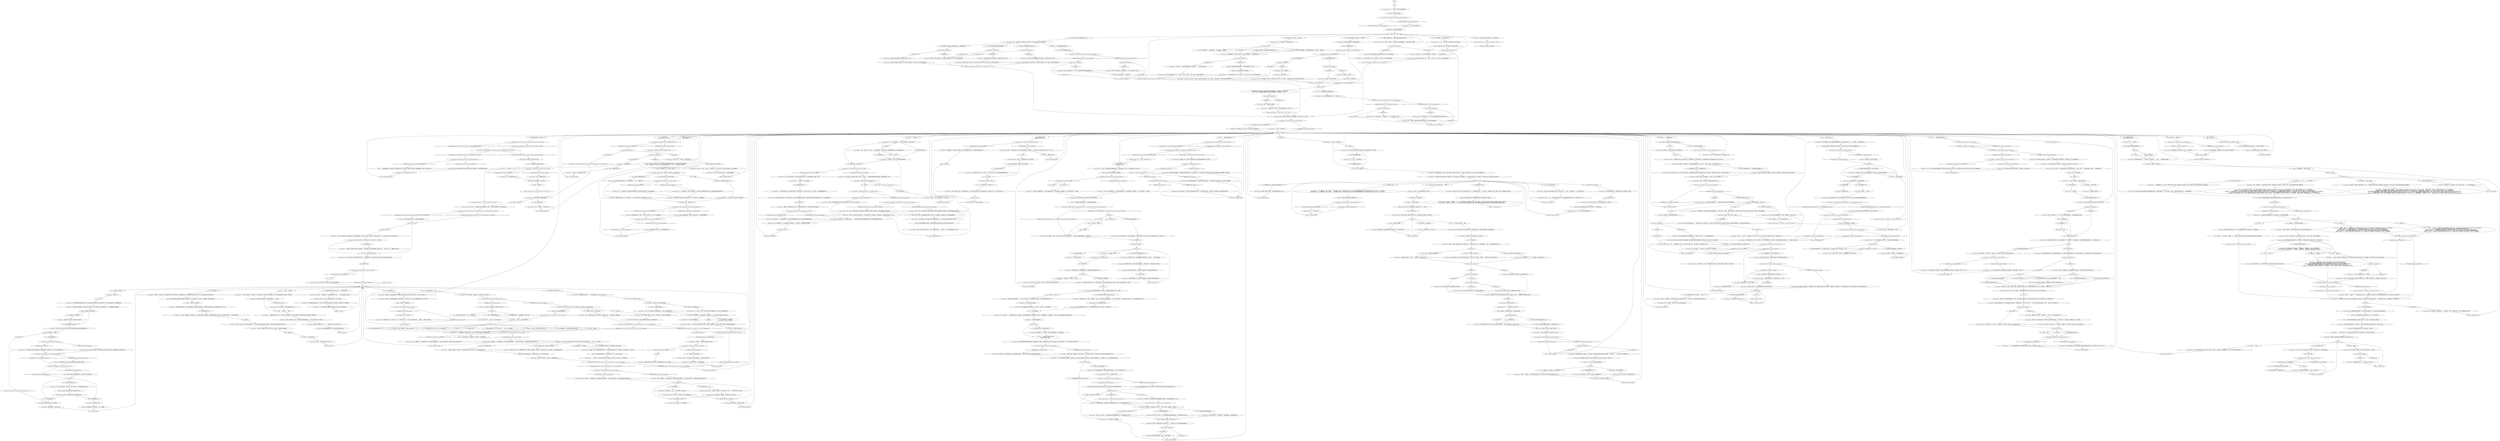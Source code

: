# PIER / JOYCE REALITY HUB
# Reality hub
# ==================================================
digraph G {
	  0 [label="START"];
	  1 [label="input"];
	  2 [label="Joyce Messier: “他们说，对于我们这个时代那些*可怕的*问题，能在这里找到答案——这里的局势是最紧张的，断层也是最深的。”"];
	  3 [label="Joyce Messier: Variable[\"pier.jooyce_esprit_white_failed_once\"]"];
	  4 [label="Variable[\"pier.jooyce_esprit_white_failed_once\"]", shape=diamond];
	  5 [label="!(Variable[\"pier.jooyce_esprit_white_failed_once\"])", shape=diamond];
	  6 [label="Esprit de Corps: 西南方6公里外的地方——在野狗山谷——初级警员查德·提尔布鲁克瞄准了一只狂暴的黑狗，它正在草丛里舔舐伤口。"];
	  7 [label="You: “如果不能呢？”"];
	  8 [label="Joyce Messier: “哦，不，警探——不是的。关于灰域为数不多的可测量效果显示，它正在以一种未知的速率扩张。”"];
	  9 [label="Joyce Messier: “没错。关于灰域为数不多的可测量效果显示，它正在以一种未知的速率扩张。”"];
	  10 [label="You: “覆盖*一切*？不可能。那我们能去哪里……”"];
	  11 [label="Joyce Messier: “希望如此，真心的。如果我可以提个建议的话——坚持跟你的同事曷城一起行动。我调查过他，他是个很能干的人。与此同时……”"];
	  12 [label="Joyce Messier: “虽然我们一次只能了解一个基本现实。”她朝你微微点点头。"];
	  13 [label="Joyce Messier: Variable[\"yard.hanged_talk_wild_pale_yonder\"]"];
	  14 [label="Variable[\"yard.hanged_talk_wild_pale_yonder\"]", shape=diamond];
	  15 [label="!(Variable[\"yard.hanged_talk_wild_pale_yonder\"])", shape=diamond];
	  16 [label="Jump to: [REALIDAD HAB]"];
	  17 [label="Joyce Messier: “坚强起来，警官。”她以一种鼓舞的口吻说到。“你的同事，曷城警督——他很能干。我已经调查过他了。而且你还有我——我会尽我所能的协助你。”"];
	  18 [label="Suggestion: 好吧。你准备好。从第一个开始——你会表现出*不谙世事*的样子。"];
	  19 [label="Kim Kitsuragi: “这是很有教育意义的，谢谢你，夫人。我很肯定，我那位记忆受损的搭档还有*很多*问题要问……”他转向你。“……关于现实的一切更为基础的方面……”"];
	  20 [label="Kim Kitsuragi: “当然不会，”他摇摇头。“你*已经*很努力地走到这一步了——勤勉的小伙子会记得他们之前中断在什么地方。”"];
	  21 [label="Joyce Messier: “的确。我随时可以为你效劳。”"];
	  22 [label="Joyce Messier: Variable[\"pier.joyce_amnesia_known\"]"];
	  23 [label="Variable[\"pier.joyce_amnesia_known\"]", shape=diamond];
	  24 [label="!(Variable[\"pier.joyce_amnesia_known\"])", shape=diamond];
	  25 [label="You: “我希望能通过对现实本质的调查，最终能与我们的凶杀案调查接轨。它们就像是同一个案子的两个部分。”\n“我有一个理论：对现实本质的调查最终能与我们的凶杀案调查接轨。它们其实同属于一个案子。”"];
	  26 [label="Joyce Messier: IsKimHere()"];
	  27 [label="IsKimHere()", shape=diamond];
	  28 [label="!(IsKimHere())", shape=diamond];
	  29 [label="Untitled hub (03)"];
	  30 [label="Kim Kitsuragi: “是的！”警督向你走近一步，摩擦着双手。“有一个*陌生*的理由，不是吗？”"];
	  31 [label="You: “暂时先这些。”（暂时结束。）"];
	  32 [label="Jump to: [REALIDAD HAB]"];
	  33 [label="Joyce Messier: “是的——你和我属于主流文化。我们很普罗大众。收音机里的音乐，连锁餐厅的食物——对于那些穿着老太太破烂衣服的女孩来说，有些太*流行*了。”"];
	  34 [label="You: “迪斯科。”"];
	  35 [label="You: “所以我基本上就是资本的狗腿子了？”"];
	  36 [label="Joyce Messier: 她慢慢地点点头。"];
	  37 [label="Untitled hub (03)"];
	  38 [label="Joyce Messier: “当然，”她说到，显然一点也不惊讶。“如果你需要的话，我会一直在这里。”"];
	  39 [label="Kim Kitsuragi: “嗯，”警督一边看着自己的笔记，一边低吟着。"];
	  40 [label="Joyce Messier: “我不会把主权让渡给联盟。在马丁内斯不会——在斯特拉里斯或者德尔塔的滩头堡也不会。这不是为了我自己……”"];
	  41 [label="Kim Kitsuragi: “这是煽动性的言论，夫人，”金放下笔记，看了她一眼。"];
	  42 [label="Joyce Messier: 她想了想。“不过，你会没事的，别担心。”"];
	  43 [label="Jump to: [Revohub]"];
	  44 [label="Untitled hub (02)"];
	  45 [label="Conceptualization: 这是什么，这是什么，这是什么？你能*感觉*到——有什么东西正在一扇上锁的门背后推撞。你*必须*找到钥匙！"];
	  46 [label="You: “好吧……那这个灰域是*什么样*的？”"];
	  47 [label="You: “我真有那么笨拙吗？”"];
	  48 [label="Joyce Messier: 她停下来，慢慢地、悠然自得地喝了一大口茶水。“好吧，接下来是什么？”"];
	  49 [label="Joyce Messier: “啊，是的。我想这才是最重要的。对于我来说，我更像是一个*新时代*女性。”"];
	  50 [label="Jump to: [REALIDAD HAB]"];
	  51 [label="Joyce Messier: “那好吧。现实是个奇怪的地方——每天都在变得更奇怪。问吧，警官。我会尽我所能地帮你。”"];
	  52 [label="Joyce Messier: “不，警探，我们很安全。”她指向大海。“它是从那里开始的，北部6000公里以外的地方，南部、东部和西部甚至更远。你身处一个洲的中央。”"];
	  53 [label="You: “*你*不是普通旅客吗？”"];
	  54 [label="Jump to: [pale hub]"];
	  55 [label="Joyce Messier: “那种发展的其中一个直观结论就是：灰域会覆盖一切——不过这类言论大多是极端主义者发表的。”"];
	  56 [label="Joyce Messier: Variable[\"jam.paledriver_greeting_done\"]"];
	  57 [label="Variable[\"jam.paledriver_greeting_done\"]", shape=diamond];
	  58 [label="!(Variable[\"jam.paledriver_greeting_done\"])", shape=diamond];
	  59 [label="Endurance: 她的嘴角露出一个酸涩的笑容。一年比一年糟糕了。"];
	  60 [label="Volition: 好主意。问问他吧。他不会当众大吵大闹的。"];
	  61 [label="Joyce Messier: Variable[\"pier.joyce_kim_away_for_pale_question\"] == true  and  IsKimHere()"];
	  62 [label="Variable[\"pier.joyce_kim_away_for_pale_question\"] == true  and  IsKimHere()", shape=diamond];
	  63 [label="!(Variable[\"pier.joyce_kim_away_for_pale_question\"] == true  and  IsKimHere())", shape=diamond];
	  64 [label="Inland Empire: 这是你*必须*完成的一种思维。你在哪？"];
	  65 [label="Joyce Messier: IsTHCCooking(\"jamais_vu\")"];
	  66 [label="IsTHCCooking(\"jamais_vu\")", shape=diamond];
	  67 [label="!(IsTHCCooking(\"jamais_vu\"))", shape=diamond];
	  68 [label="Inland Empire: 目标是获得更深入的理解。"];
	  69 [label="Joyce Messier: IsKimHere()"];
	  70 [label="IsKimHere()", shape=diamond];
	  71 [label="!(IsKimHere())", shape=diamond];
	  72 [label="You: “*我*是什么？”"];
	  73 [label="You: “让我问你点别的。”"];
	  74 [label="Joyce Messier: “不知道这个地方是可以被原谅的。就像他们说的，这地方并不重要，甚至已经被遗忘——在革命中被炮火轰成了碎片。”她耸耸肩。“它有自己的魅力，只是现在已经不是它的时代了。”"];
	  75 [label="Periphery hub"];
	  76 [label="Joyce Messier: “哦，我们还差得远呢。关于……”她指向对岸，摩天大楼耸立的地方……"];
	  77 [label="You: “我都能理解。不知怎么的，好像变得更复杂了。”"];
	  78 [label="Joyce Messier: “当然。你会更*理性*一些，你是一个严肃的警探，正在调查一起名为*现实*的案件。说到这里——还有别的吗？”"];
	  79 [label="You: “瑞瓦肖公民武装？”"];
	  80 [label="Joyce Messier: “……而且，如果我们国家的执法人员需要基本现实方面的帮助——那我乐意效劳。”她鞠了一躬。"];
	  81 [label="Jump to: [REALIDAD HAB]"];
	  82 [label="You: “我有，呃，可以派对的地方。现在。”[离开。]"];
	  83 [label="Joyce Messier: “所有人都是掠夺者，亲爱的。对于*那一点*，没什么可以做的。这完全不过是你要去哪里磨牙的问题……”"];
	  84 [label="Untitled hub"];
	  85 [label="Joyce Messier: “极端自由主义，是一种自由主义的形式。起源于大革命。它……不是比较温和的那种。”"];
	  86 [label="Joyce Messier: “你没听见吗？”她摆出一副教育的姿势，点了点头：“我是禁忌沼泽的下界生物。我把国王推到一辆*粪車*下面，背叛了大革命。我这类人把国家拱手献给了金融殖民者……”"];
	  87 [label="Joyce Messier: “*哀悼*，”她断言到：“*即便是伟大的查尔梅与吉莱，也会悄悄混入歌德莱之家。*。”"];
	  88 [label="Untitled hub"];
	  89 [label="Authority: 对于那些越线和再次让城市陷入疯狂的人，这是一个合适的警告……"];
	  90 [label="Composure: 她意识到自己攥紧了那只小巧而冰冷的拳头，随之松开了。"];
	  91 [label="You: “等等，那是上面有邪恶猩猩的那个吗？”"];
	  92 [label="Joyce Messier: 她的目光回到了你身上。“把我们称之为动物还不够。甚至就连动物都不是动物。”"];
	  93 [label="You: “这个怎么样——它是个球。”"];
	  94 [label="You: “*地狱*是什么？”"];
	  95 [label="Jump to: [REALIDAD HAB]"];
	  96 [label="Kim Kitsuragi: “是的，”警督看了看表。“还有，我觉得今天受到的刺激已经差不多了。我们*的确*还有个案子要查呢。”\n“是的，”警督看了看表。“还有，我觉得今天受到的刺激已经差不多了。记住了——我们还有具尸体要调查呢。”"];
	  97 [label="Jump to: [REALIDAD HAB]"];
	  98 [label="Jump to: [REALIDAD HAB]"];
	  99 [label="Jump to: [REALIDAD HAB]"];
	  100 [label="pale hub"];
	  101 [label="Joyce Messier: IsNight()"];
	  102 [label="IsNight()", shape=diamond];
	  103 [label="!(IsNight())", shape=diamond];
	  104 [label="Kim Kitsuragi: “很好。”警督回来了。“你没有因此晕过去。也许我的担忧是毫无道理的……我们还在说现实内幕吗——或者现在应该做点实际的警察工作？”"];
	  105 [label="Jump to: [REALIDAD HAB]"];
	  106 [label="Conceptualization: 你看着这个世界，突然被一种奇怪的寒意包围。海浪轻轻摇晃着单桅帆船。仅此而已。"];
	  107 [label="You: “灰域是什么？”\n“现在只有我们俩——灰域*是*什么？”"];
	  108 [label="Logic: 存在的对立面。"];
	  109 [label="You: “跟世界相比，到底有多少灰域？”"];
	  110 [label="You: “还有……（指向北边）……那边？”"];
	  111 [label="Joyce Messier: “不过人类还是很难在不迷路的情况下穿越灰域。或者是不让我们的精神受损。”"];
	  112 [label="Joyce Messier: “影响很广泛。”"];
	  113 [label="Logic: 对于她来说更多——远远不止。"];
	  114 [label="You: “*你*不是普通旅客吗？”"];
	  115 [label="You: “他们……穿越它了吗？西部平原？”"];
	  116 [label="Joyce Messier: Variable[\"pier.joyce_amnesia_known\"]"];
	  117 [label="Variable[\"pier.joyce_amnesia_known\"]", shape=diamond];
	  118 [label="!(Variable[\"pier.joyce_amnesia_known\"])", shape=diamond];
	  119 [label="Untitled hub"];
	  120 [label="You: “有时候我会感觉到一个过去的模糊阴影，而且并不太好。”"];
	  121 [label="Visual Calculus: 消失了——就像表面之下掠过的一块石头。"];
	  122 [label="Inland Empire: *我们出发……*你看见被吊起来的男人嘴巴大张。"];
	  123 [label="Rhetoric: 我们有时间可以给你——告诉我你为什么需要*现实真相*。"];
	  124 [label="Volition: 看见没？他又能做什么。你是个成年人了。"];
	  125 [label="Untitled hub (02)"];
	  126 [label="Joyce Messier: “我很乐意效劳。”她在等待你的问题。"];
	  127 [label="Kim Kitsuragi: “我能不能建议*不要*现在全问出来？梅西耶夫人晚上也会在这里。明天也是。没错吧，夫人？”"];
	  128 [label="Joyce Messier: *“什么？”*她咯咯笑了，差点把茶水喷了出来。"];
	  129 [label="You: “我饮酒作乐了整整三天，现在我需要你来帮我解释这个世界。”"];
	  130 [label="Joyce Messier: “哦？”现在你真的激起她的好奇心了。“那是为什么？”"];
	  131 [label="Kim Kitsuragi: “你会发现他是*古老方式*的忠实粉丝。这是他当前*状况*的一部分。”"];
	  132 [label="You: “*急性脑病*是什么？”"];
	  133 [label="You: “什么——真的吗？”"];
	  134 [label="Jump to: [Encyclopedia: \"All right. We're in. I know these *...\"]"];
	  135 [label="Electrochemistry: 空中有一个火花，一条通电电线在风中飞舞——在你那宿醉未醒的大脑皮层里。然后，海风让它冷静了下来。"];
	  136 [label="Jump to: [REALIDAD HAB]"];
	  137 [label="Joyce Messier: “穿着老太太一样破旧衣服的那个女孩？”"];
	  138 [label="You: “是的。”"];
	  139 [label="You: “警察。”"];
	  140 [label="You: “*新时代*？”"];
	  141 [label="Kim Kitsuragi: “了解那三个法案是很好的，”警督抬起埋在笔记本里的头，“特别是我们在外面*维持治安*的时候。”"];
	  142 [label="Untitled hub"];
	  143 [label="Kim Kitsuragi: “那稍微*有点*夸大其词了，”警督插了一句。“事实上，这是一种互惠互利的安排。”"];
	  144 [label="Joyce Messier: “现在是……不重要的时候，警探。”她把手指放在嘴唇上，然后指向了你：“你和我出生在尘埃落定之后的时代，晚了千分之一秒。”"];
	  145 [label="You: “绝对是因为喝酒。”"];
	  146 [label="You: 把那种冲动从你脑海里抹去，回到现实中去。"];
	  147 [label="You: “我原谅你——不过只是因为你很有魅力。”"];
	  148 [label="Joyce Messier: Variable[\"pier.joyce_sugg_forgive_her\"]"];
	  149 [label="Variable[\"pier.joyce_sugg_forgive_her\"]", shape=diamond];
	  150 [label="!(Variable[\"pier.joyce_sugg_forgive_her\"])", shape=diamond];
	  151 [label="Joyce Messier: “没什么是确定的。它只会逐渐消逝……”她闭上双眼。“就像一个背弃誓言的爱人。现在，我们要回到现实上来吗？”"];
	  152 [label="Joyce Messier: “……而是为了我的女儿。我们有义务捍卫我们的主权。我们宁愿*烧毁*整个洲，也不愿让它落入他们手中。”"];
	  153 [label="Joyce Messier: “什么世界？”她那双逐渐黯淡的眼睛望向大海。“我猜你是指唯一的这个吧——物质的世界和与之对抗的灰域……”"];
	  154 [label="Joyce Messier: “星球的图像正在慢慢稳定地增加。在三大家之间，他们拼凑出一个深灰色的星冕。”"];
	  155 [label="Joyce Messier: “伟大的事情是很难实现的。到目前为止，我们都是在内部观察这个世界——间接的。”"];
	  156 [label="Empathy: 她似乎不相信你会没事。如果有什么的话，她正慢慢意识到你的状况到底有多严重。"];
	  157 [label="Kim Kitsuragi: “夫人，”他再次转向她，“请记住，你面对的是一个非常*敏感*和*容易被影响*的警官，他正从最近遭遇的医疗插曲中恢复呢。”"];
	  158 [label="Joyce Messier: Variable[\"pier.joyce_auth_kim_stops_palequesation\"]"];
	  159 [label="Variable[\"pier.joyce_auth_kim_stops_palequesation\"]", shape=diamond];
	  160 [label="!(Variable[\"pier.joyce_auth_kim_stops_palequesation\"])", shape=diamond];
	  161 [label="Perception (Sight): 夜晚地平线上闪耀的灯光，倒映在黑暗的海面上。"];
	  162 [label="Joyce Messier: 沉默无语。她放低了手。"];
	  163 [label="Joyce Messier: IsTaskActive(\"TASK.return_to_mhead_once_you_understand_reality\")--[[ Variable[ ]]"];
	  164 [label="IsTaskActive(\"TASK.return_to_mhead_once_you_understand_reality\")--[[ Variable[ ]]", shape=diamond];
	  165 [label="!(IsTaskActive(\"TASK.return_to_mhead_once_you_understand_reality\")--[[ Variable[ ]])", shape=diamond];
	  166 [label="Inland Empire: 似乎这是一件不言而喻的事情，超越了爱国主义。是一个事实。"];
	  167 [label="Joyce Messier: IsTHCPresent(\"jamais_vu\")"];
	  168 [label="IsTHCPresent(\"jamais_vu\")", shape=diamond];
	  169 [label="!(IsTHCPresent(\"jamais_vu\"))", shape=diamond];
	  170 [label="Joyce Messier: “当然可以。”她似乎稍微轻松了一些。"];
	  171 [label="Jump to: [REALIDAD HAB]"];
	  172 [label="Joyce Messier: “有人说损伤来源于极端的感官剥夺，其他人反驳说灰域是由衰变中的过往之信息*组成*的，他们认为它是稀薄的过去，而不是稀薄的物质。”"];
	  173 [label="You: “*你*被过度辐射过了吗？”"];
	  174 [label="Jump to: [pale hub]"];
	  175 [label="You: “那灰域学说改变了什么？”"];
	  176 [label="Joyce Messier: “灰域跟现实的比重是二比一——灰域要比物质更多。而且这个比例正在下滑。”"];
	  177 [label="Empathy: 有些保证是说给她自己听的，跟说给你听的一样。她一定有*很多*话要说。"];
	  178 [label="You: “我们还能继续坚持，本身就是我们对彼此信任的证明。”"];
	  179 [label="You: “你没必要担心的。”"];
	  180 [label="Kim Kitsuragi: “是的，好吧……”他想到。“我们其他人几千年都应付过来了，所以……”他看了看周围，有些不太自在。"];
	  181 [label="Joyce Messier: Variable[\"TASK.get_reality_lowdown_done\"]"];
	  182 [label="Variable[\"TASK.get_reality_lowdown_done\"]", shape=diamond];
	  183 [label="!(Variable[\"TASK.get_reality_lowdown_done\"])", shape=diamond];
	  184 [label="Encyclopedia: ORG：奥西登-瑞瓦肖-格拉德。"];
	  185 [label="Reaction Speed: 你应该问问灰域驾驶员。看看她有什么说法。"];
	  186 [label="Joyce Messier: Variable[\"pier.joyce_drama_realityinvestigation\"]"];
	  187 [label="Variable[\"pier.joyce_drama_realityinvestigation\"]", shape=diamond];
	  188 [label="!(Variable[\"pier.joyce_drama_realityinvestigation\"])", shape=diamond];
	  189 [label="Joyce Messier: “还*真是*求知欲爆棚呢——就像某种哲学警探！”"];
	  190 [label="Joyce Messier: “事实上，”她转向警督，“我听说一个特别现代化的哲学学校——名叫*卡佩里*——做过这种类比。可能并没有听起来的那么吸引人。”"];
	  191 [label="Kim Kitsuragi: “你会发现他不赞成异国智慧。这是他当前*状况*的一部分。”"];
	  192 [label="Joyce Messier: “某种……磷虾猎人？不对，等等……”乔伊斯扬起眉毛。“你是远古的废墟，是傲慢和衰败的象征，半浸在咸咸的海水里。”"];
	  193 [label="Joyce Messier: “啊！”她大大地张开双臂。“*这里*是圣吉莱纳路33A的码头，这里的居民很友好，租给我一个船位……”"];
	  194 [label="You: “所以，我们在一个重要地方的不重要地区？”"];
	  195 [label="Joyce Messier: “其实并不算是真正的大海。这里是瑞瓦肖海湾。海湾本身是汇入大海的。”"];
	  196 [label="You: “这座岛叫什么名字？”"];
	  197 [label="Joyce Messier: “也许吧。”她点点头，耳环也随之发出一阵声响。“我对知识的虚荣心，将会成为我的祸根。”"];
	  198 [label="Logic: 还有你躺进棺材时头上戴的那顶皇冠。"];
	  199 [label="Joyce Messier: “那些把头发染成奇怪颜色，穿着老年人衣服的年轻人比较愚蠢，他们的那点小叛逆不过是弄巧成拙罢了……”"];
	  200 [label="Joyce Messier: “啊，是的……”她看起来有些犹豫。“这并不是现实的*中心*，不是吗？”"];
	  201 [label="You: “我还是想知道。”"];
	  202 [label="Jump to: [REALIDAD HAB]"];
	  203 [label="Joyce Messier: “*完全正确*！”"];
	  204 [label="You: “这个缩写词——代表什么意思？”"];
	  205 [label="You: “所以我基本上打算避开这个话题，继续问调查过程中的下一个问题。”"];
	  206 [label="Joyce Messier: “而且，如果那些官方人士喝得太凶，需要别人帮忙回想起基本现实的时候——我乐意效劳。”她鞠了一躬，笑了。"];
	  208 [label="Half Light: 很尖锐。"];
	  209 [label="Conceptualization: 这是一句尤比萨特土话。你在冥冥之中辨认出这句引述。它出自一出戏剧，源于弗兰考格斯世纪……"];
	  210 [label="You: “那就这么定了。”"];
	  211 [label="Joyce Messier: “一个恰当的惩罚，”她假笑了一下。“不被原谅，那还不如遗忘。在欧佐纳尔和斯特拉里斯的*宫殿*为我们祈祷吧。”"];
	  212 [label="You: “你有女儿？”（推断。）"];
	  213 [label="Joyce Messier: IsKimHere()"];
	  214 [label="IsKimHere()", shape=diamond];
	  215 [label="!(IsKimHere())", shape=diamond];
	  216 [label="Joyce Messier: “我不了解那种规模的事情，我的专业是国家和贸易路线，在*一切*的一层或者好几层之下。”"];
	  217 [label="You: “真的吗？”"];
	  218 [label="Joyce Messier: “是的——这样我就能惹怒艾弗拉特，破坏他在这里的计划。我承认，我是个很小气的人。”"];
	  219 [label="Kim Kitsuragi: 警督沉默地观察着你们，调整了一下鼻梁上的眼镜。"];
	  220 [label="Joyce Messier: “历史，警探。他们建造了这座城市来*决定*历史——至少是我们在历史中那部分，我们的世纪。”"];
	  221 [label="Joyce Messier: Variable[\"pier.joyce_conceptualization_white_what_world\"]"];
	  222 [label="Variable[\"pier.joyce_conceptualization_white_what_world\"]", shape=diamond];
	  223 [label="!(Variable[\"pier.joyce_conceptualization_white_what_world\"])", shape=diamond];
	  224 [label="Jump to: [REALIDAD HAB]"];
	  225 [label="You: “明白了。那跟我说点别的吧。”"];
	  226 [label="Half Light: 你听见脉搏剧烈跳动的声音，空气突然变得刺痛和冰冷起来。"];
	  227 [label="Joyce Messier: “不是，无名的公民武装警探。我是*灰域商务舱*的成员。我能保持清醒，每年都要接受22天的灰域旅行训练。”"];
	  228 [label="Joyce Messier: Variable[\"pier.joyce_harrier\"]"];
	  229 [label="Variable[\"pier.joyce_harrier\"]", shape=diamond];
	  230 [label="!(Variable[\"pier.joyce_harrier\"])", shape=diamond];
	  231 [label="You: “这次的调查将会成为我的杰作。他们会因此而记住我的。我保证。”"];
	  232 [label="Logic: 你之前见过*其他*在灰域中*暴露*过的人。货車里那个灰头发的奇怪女人。"];
	  233 [label="You: “我们即将进入远方荒芜的灰域。”"];
	  234 [label="You: “你说得对，警督。我稍后再继续。”"];
	  235 [label="Joyce Messier: Variable[\"whirling.necktie_personified\"]  and  CheckEquipped(\"neck_tie\")"];
	  236 [label="Variable[\"whirling.necktie_personified\"]  and  CheckEquipped(\"neck_tie\")", shape=diamond];
	  237 [label="!(Variable[\"whirling.necktie_personified\"]  and  CheckEquipped(\"neck_tie\"))", shape=diamond];
	  238 [label="You: “我喝得太凶，把一切都忘光了，毫不夸张。”"];
	  239 [label="You: “我从一个乱七八糟的旅社房间里醒来，特别有超级明星那种范儿。在那之前，一切都是空白。”"];
	  240 [label="Empathy: 这人不容易感到迷惑，不过你做到了。"];
	  241 [label="You: “没时间解释了——赶紧把内幕告诉我。”"];
	  242 [label="Jump to: [Encyclopedia: \"All right. We're in. I know these *...\"]"];
	  243 [label="Joyce Messier: IsKimHere()"];
	  244 [label="IsKimHere()", shape=diamond];
	  245 [label="!(IsKimHere())", shape=diamond];
	  246 [label="Joyce Messier: “我从没听过跟*末日*有关的身体状况，不过现实是个奇怪的地方。问吧，警官——我会尽我所能地帮你。”"];
	  247 [label="Joyce Messier: “当然可以，”她甩了甩波浪卷的头发。“问什么都行。”"];
	  248 [label="You: “圣吉莱纳路33A是什么？”"];
	  249 [label="You: “所以，我们在边缘了？基本上没人？”"];
	  250 [label="Joyce Messier: “我觉得这么说很公平。马丁内斯……”她指向对岸，摩天大楼耸立的地方……"];
	  251 [label="Joyce Messier: “啊，是的——说回*内幕*。”"];
	  252 [label="You: “哪一种？”"];
	  253 [label="You: “所以我基本上就是外国利益的奴隶了？”"];
	  254 [label="Joyce Messier: IsKimHere()"];
	  255 [label="IsKimHere()", shape=diamond];
	  256 [label="!(IsKimHere())", shape=diamond];
	  257 [label="Joyce Messier: “他们把它叫做*国际区*——因为没有国家想声称对此负责。联盟失败的地方，RCM让它恢复了和平。一个不妥协气馁的公民主动权案例，”她笑了。“他们永远也不会原谅你们的。”"];
	  258 [label="Joyce Messier: “要么是减肥手术——要么就是长期饮酒。”"];
	  259 [label="Joyce Messier: Variable[\"pier.joyce_empathy_distance\"]"];
	  260 [label="Variable[\"pier.joyce_empathy_distance\"]", shape=diamond];
	  261 [label="!(Variable[\"pier.joyce_empathy_distance\"])", shape=diamond];
	  262 [label="Jump to: [REALIDAD HAB]"];
	  263 [label="You: “我的天啦！”（画一个十字。）“一个自由主义者！”"];
	  264 [label="Jump to: [Joyce Messier: \"\"Honestly...\" she pauses. \"I may ha...\"]"];
	  265 [label="Jump to: [Joyce Messier: \"\"When the dust settled, the liberal...\"]"];
	  266 [label="Joyce Messier: Variable[\"pier.cindy_first_greeting_pier_done\"]"];
	  267 [label="Variable[\"pier.cindy_first_greeting_pier_done\"]", shape=diamond];
	  268 [label="!(Variable[\"pier.cindy_first_greeting_pier_done\"])", shape=diamond];
	  269 [label="Joyce Messier: “这个*地方*是马丁内斯海岸上没有标记出来的一个小定居点……”她朝着被高度致癌屋顶材料覆盖的一堆煤渣砖住宅笔了个手势。"];
	  270 [label="Jump to: [Elysium Hub]"];
	  271 [label="Kim Kitsuragi: 金用眼角的余光瞥了你一眼。"];
	  272 [label="You: “是的——什么是灰域？”"];
	  273 [label="Joyce Messier: “当然了——随便问吧。”她似乎放松了一点。"];
	  274 [label="You: “等等，洲是什么？”"];
	  275 [label="You: 看着大海……"];
	  276 [label="Joyce Messier: 她注意到你的眼睛扫视着地平线，然后慢慢打破了沉默。"];
	  277 [label="Jump to: [Revohub]"];
	  278 [label="Jump to: [REALIDAD HAB]"];
	  279 [label="Jump to: [REALIDAD HAB]"];
	  280 [label="Esprit de Corps: 你说*离你很近的东西*的意思依然是个谜。这跟你无关。这跟*现实*有关。"];
	  281 [label="Jump to: [Joyce Messier: \"\"Okay.\" She concedes. \"The pale is...\"]"];
	  282 [label="You: “那是*一片灰域*，还是*灰域*？”"];
	  283 [label="Joyce Messier: “给灰域强加维度是有可能的——在现代，我们甚至可以压缩它的界限，将无线电波从一端传送到另一端。缩短路径。”"];
	  284 [label="Joyce Messier: “感觉很可怕。绝对的可怕。国际标准严令禁止普通旅客每年在灰域中的暴露时间超过6天……”"];
	  285 [label="Joyce Messier: Variable[\"pier.joyce_revolutionary_melancholy\"]"];
	  286 [label="Variable[\"pier.joyce_revolutionary_melancholy\"]", shape=diamond];
	  287 [label="!(Variable[\"pier.joyce_revolutionary_melancholy\"])", shape=diamond];
	  288 [label="Joyce Messier: “超现代穿越的迹象是*存在*的。要想成功穿越灰域，依靠的不仅仅是技术知识，还需要强化的精神准备。其中有些策略已经流传了千年已久。”"];
	  289 [label="Joyce Messier: “什么也没有。在灰域面前，我们还是有心无力。在穿越灰域方面唯一真正的进步，就是静风舰的速度可以将它穿透。这样就能减少暴露时间……之后的*影响*就越小。”"];
	  290 [label="You: “不记得。只有酒精的烟雾和眩晕。”"];
	  291 [label="You: “你说得对。它很迪斯科。”"];
	  292 [label="You: 保持沉默。"];
	  293 [label="Joyce Messier: “你说？”她在等待另一个术语。"];
	  294 [label="Untitled hub"];
	  295 [label="Joyce Messier: SetVariableValue(\"pier.joyce_found_out_pale_without_kim\", true) --[[ Variable[ ]]"];
	  296 [label="memory explain hub"];
	  297 [label="Kim Kitsuragi: “是的！”警督向你走近一步，摩擦着双手。“有一个*陌生*的理由，不是吗？”"];
	  298 [label="Jump to: [Encyclopedia: \"All right. We're in. I know these *...\"]"];
	  299 [label="Jump to: [Encyclopedia: \"All right. We're in. I know these *...\"]"];
	  300 [label="Joyce Messier: “你当然不是了，亲爱的。我只是很不擅长猜谜游戏。”"];
	  301 [label="Jump to: [Martinaise hub]"];
	  302 [label="Jump to: [REALIDAD HAB]"];
	  303 [label="Joyce Messier: “啊，是的。讨论基本现实能让人产生一种满足感。说吧。”"];
	  304 [label="Joyce Messier: IsTHCPresent(\"guillaume_le_million\")"];
	  305 [label="IsTHCPresent(\"guillaume_le_million\")", shape=diamond];
	  306 [label="!(IsTHCPresent(\"guillaume_le_million\"))", shape=diamond];
	  307 [label="Kim Kitsuragi: “是的，”警督向你走近一步，比了个手势，把你们俩都包围其中。“*我们*就是瑞瓦肖公民武装。”"];
	  308 [label="Joyce Messier: IsKimHere()"];
	  309 [label="IsKimHere()", shape=diamond];
	  310 [label="!(IsKimHere())", shape=diamond];
	  311 [label="You: “明白了。那就再问个问题。”"];
	  312 [label="Joyce Messier: “我*并不是*一个基本现实，”她笑了。"];
	  313 [label="Joyce Messier: “老实说……”她停顿了一下。“我甚至会更*倾向于*这样，让公社赢得胜利。谁知道呢？他们也许真能建设出更好的东西。不过他们没有，因为他们失败了。”"];
	  314 [label="Joyce Messier: “恐怕你会发现*每一个*女人都是魔女，警探。彼此之间只存在着*审美*意义上的差距。”"];
	  315 [label="Joyce Messier: “有些人会称之为*地狱*……”"];
	  316 [label="Joyce Messier: “不过你已经身处其中了，”她看看周围。“尽管有些嗑嗑绊绊，你还是做得很好啊。”"];
	  317 [label="Joyce Messier: “图像正在慢慢稳定地增加。在三个为科研作出贡献的大国之间，他们拼凑出一个深灰色的星冕。”"];
	  318 [label="Jump to: [You: \"\"Let me ask you something else.\"\"]"];
	  319 [label="You: “你看见什么？”"];
	  320 [label="You: “风吹拂过水面……”"];
	  321 [label="Empathy: 他刚才是不是……有些担心？担心你会发现一些可怕的事情？"];
	  322 [label="Joyce Messier: “我觉得你的同事不会喜欢那个的——他已经对这整个……练习……感到不耐烦了。”"];
	  323 [label="You: “这些我都不知道……”"];
	  324 [label="Joyce Messier: 她盯着你，头歪向一边，脸上的表情略显担忧。"];
	  325 [label="Untitled hub (06)"];
	  326 [label="You: “我想知道*你*是什么。”\n“说真的，我想知道*你*是什么。”"];
	  327 [label="You: 那个……（想想某些基础的东西）"];
	  328 [label="You: Variable[\"pier.joyce_conceptualization_white_what_world\"]"];
	  329 [label="Variable[\"pier.joyce_conceptualization_white_what_world\"]", shape=diamond];
	  330 [label="!(Variable[\"pier.joyce_conceptualization_white_what_world\"])", shape=diamond];
	  331 [label="Jump to: [Joyce Messier: \"\"You have mis-imagined it. I don't...\"]"];
	  332 [label="Jump to: [Joyce Messier: \"She looks up: \"It's like the crowni...\"]"];
	  333 [label="Joyce Messier: “深入肺腑，警官。”"];
	  334 [label="You: “它在萎缩。世界变得越来越大了。”"];
	  335 [label="You: “这一点也不极端。它一定会发生的。”\n“这一点也不极端。它知道一定会发生的。”"];
	  336 [label="Joyce Messier: “嗯……”她的眼睛紧绷。鱼尾纹蔓延开来。她在观察你：你那双充血的眼睛，还有肿胀的面孔。"];
	  337 [label="Joyce Messier: “是的。搭乘在飞艇内部，”她点点头。“这是个可怕的工作。自动化会废除掉它的，很快。”"];
	  338 [label="Joyce Messier: Variable[\"pier.joyce_inalnd_yonder\"]"];
	  339 [label="Variable[\"pier.joyce_inalnd_yonder\"]", shape=diamond];
	  340 [label="!(Variable[\"pier.joyce_inalnd_yonder\"])", shape=diamond];
	  341 [label="You: 在你谈论灰域的时候，让金回避一下。"];
	  342 [label="You: Variable[\"pier.joyce_volition_white_to_get_kim_to_step_away_pale_succeeded\"]"];
	  343 [label="Variable[\"pier.joyce_volition_white_to_get_kim_to_step_away_pale_succeeded\"]", shape=diamond];
	  344 [label="!(Variable[\"pier.joyce_volition_white_to_get_kim_to_step_away_pale_succeeded\"])", shape=diamond];
	  345 [label="Joyce Messier: Variable[\"TASK.ask_about_ruby_in_village\"]"];
	  346 [label="Variable[\"TASK.ask_about_ruby_in_village\"]", shape=diamond];
	  347 [label="!(Variable[\"TASK.ask_about_ruby_in_village\"])", shape=diamond];
	  348 [label="Joyce Messier: Variable[\"pier.joyce_savoir_return_without_kim\"]"];
	  349 [label="Variable[\"pier.joyce_savoir_return_without_kim\"]", shape=diamond];
	  350 [label="!(Variable[\"pier.joyce_savoir_return_without_kim\"])", shape=diamond];
	  351 [label="Joyce Messier: IsKimHere()"];
	  352 [label="IsKimHere()", shape=diamond];
	  353 [label="!(IsKimHere())", shape=diamond];
	  354 [label="Suggestion: 每个人都想谈论自己的事。她也会，迟早的事。"];
	  355 [label="Encyclopedia: ORG：奥西登-瑞瓦肖-格拉德。"];
	  356 [label="Joyce Messier: IsTaskActive(\"TASK.meet_lilienne_for_a_date\")--[[ Variable[ ]]"];
	  357 [label="IsTaskActive(\"TASK.meet_lilienne_for_a_date\")--[[ Variable[ ]]", shape=diamond];
	  358 [label="!(IsTaskActive(\"TASK.meet_lilienne_for_a_date\")--[[ Variable[ ]])", shape=diamond];
	  359 [label="You: “哲学家不都是警探吗？”"];
	  360 [label="Joyce Messier: IsKimHere()"];
	  361 [label="IsKimHere()", shape=diamond];
	  362 [label="!(IsKimHere())", shape=diamond];
	  363 [label="Joyce Messier: “为什么不呢？”她点了点头。“我听说一个特别现代化的哲学学校——名叫*卡佩里*——做过这种类比。可能并没有听起来的那么吸引人。”"];
	  364 [label="Joyce Messier: IsKimHere()"];
	  365 [label="IsKimHere()", shape=diamond];
	  366 [label="!(IsKimHere())", shape=diamond];
	  367 [label="You: “其实……这不是我需要你的内幕消息的原因。”"];
	  368 [label="Joyce Messier: IsKimHere()"];
	  369 [label="IsKimHere()", shape=diamond];
	  370 [label="!(IsKimHere())", shape=diamond];
	  371 [label="Kim Kitsuragi: “是的，”警督向你走近一步。“为什么不把你跟我说的那些话告诉梅西耶女士呢？”"];
	  372 [label="Joyce Messier: “一栋大革命前的房屋。你看，旧建筑叫做*房屋*，新建筑叫*大楼*。不过33A和33B并不*新*，它们很旧。”她抬头看着那破败的外观……"];
	  373 [label="Joyce Messier: “不。你根本不是在开玩笑，对吧？”她叹了口气。“好吧，问吧，警官——我会尽我所能地帮你。”"];
	  374 [label="You: “我本人就有迪斯科后遗症。”"];
	  375 [label="Conceptualization: 当然——没时间搭理什么愚蠢的亚文化了。还有更紧迫、跟现实更密切相关的问题需要问。"];
	  376 [label="You: “我们学到了——另一个关于基本现实的术语。”"];
	  377 [label="Joyce Messier: “新时代，一个文化时代——它沉迷的那个十年的名字，叫三十年代。它起源于大革命之后的瑞瓦肖。它是……极端自由主义的。”"];
	  378 [label="You: “所以你是说他*没有*消失在一阵星尘中？”（总结。）"];
	  379 [label="Encyclopedia: 出于某种原因，你的脑子里是一个名副其实的*仓库*，里面塞满了纪尧姆·列米利翁的歌词，琐事和杂闻。不过还是等你一个人的时候再探索吧，也许可以在镜子前面？现在讨论会偏离现实内幕的。"];
	  380 [label="You: “所以基本上可以说我是好人了？”"];
	  381 [label="Joyce Messier: “请允许我总结一下：你是*谁*——在我看来——你是个警察。瑞瓦肖唯一合法的执法机构的成员……”"];
	  382 [label="Joyce Messier: “很高兴能帮到你——用我仅有的一点知识……还有别的吗？”"];
	  383 [label="Joyce Messier: “很高兴能帮到你——用我仅有的一点知识。我还有什么能帮你的吗？”"];
	  384 [label="Jump to: [REALIDAD HAB]"];
	  385 [label="You: “我知道你对我抱有极大的兴趣。我不会让你失望的。”"];
	  386 [label="Joyce Messier: “不，”她慢慢地摇了摇头。“不像我。我是禁忌沼泽的下界生物。我把国王推到一辆*粪車*下面，背叛了大革命。我这类人把国家拱手献给了金融殖民者……”"];
	  387 [label="Joyce Messier: “……偷窃，谋杀和毁灭？”她极快地岔开了话题。“他们说现在我们已经做了超过40年。也许会有遗憾，不过我已经完成了自己在这个世纪的使命……”"];
	  388 [label="Jump to: [REALIDAD HAB]"];
	  389 [label="Joyce Messier: “我猜他们就像你我一样。生物体不认同抽象概念。极乐世界是为特别的生物而存在的。”"];
	  390 [label="Joyce Messier: “很抱歉，亲爱的，”她看了看周围。“急性脑病听起来的确很吓人。就连科学实证主义都不能完全确信我们面对的东西……”"];
	  391 [label="Joyce Messier: Variable[\"TASK.ask_about_ruby_in_village\"]"];
	  392 [label="Variable[\"TASK.ask_about_ruby_in_village\"]", shape=diamond];
	  393 [label="!(Variable[\"TASK.ask_about_ruby_in_village\"])", shape=diamond];
	  394 [label="Joyce Messier: “事实上，有的。当那边的莉莉恩小姐告诉我这些女人把新鲜农产品卖给德尔塔的餐馆之后，我的脑子里确实出现过这种想法。”"];
	  395 [label="Shivers: 一阵颤栗让你手臂背面的毛发直立。海风吹拂过海湾的表面。"];
	  396 [label="Joyce Messier: 她抬头仰望：“就好像是给这个世界戴上了一顶王冠。很疯狂。很*迪斯科*。你会喜欢的。”"];
	  397 [label="Untitled hub (03)"];
	  398 [label="You: “好吧，忘了这些事吧。我想问点别的。"];
	  399 [label="Joyce Messier: “从严格意义上讲，灰域，不是*现实*的一部分……”"];
	  400 [label="Joyce Messier: “我们继续说点别的吧，好吗？”她靠在栏杆上：“你可以问我这个世界上*任何*其他的事情。什么都行。”"];
	  401 [label="Savoir Faire: 你应该之后再偷偷溜回来，等警督*不在*这里的时候……除非你能说服他回避？"];
	  402 [label="Joyce Messier: “它是现实的反面。”"];
	  403 [label="You: “好吧，那就换个话题。”"];
	  404 [label="Untitled hub (04)"];
	  405 [label="Encyclopedia: 梅斯克联邦共和国——世界上领土面积最大的国家——最近已经陷入了一种特别虚无主义的民族主义。"];
	  406 [label="Joyce Messier: Variable[\"pier.joyce_amnesia_known\"]"];
	  407 [label="Variable[\"pier.joyce_amnesia_known\"]", shape=diamond];
	  408 [label="!(Variable[\"pier.joyce_amnesia_known\"])", shape=diamond];
	  409 [label="You: “请让我们回到现实吧。”（总结。）"];
	  410 [label="You: “距离世界尽头6000公里？”"];
	  411 [label="Joyce Messier: “是的——那就够了。很多城市建造的要*更近*一些。”"];
	  412 [label="Rhetoric: 这里面有一个很狡猾的冠词……"];
	  413 [label="Joyce Messier: 她闭上眼睛，重重地呼出一口气：“……会是你所见过的，最*迪斯科*的东西。”"];
	  414 [label="Joyce Messier: “*灰域学说*，”她纠正到，“是对灰域的科学研究。或者它最近的迭代，由格拉德提出的。针对灰域的研究可以追溯到6,000年前——佩里卡纳西斯人将它称为西部平原。”"];
	  415 [label="You: “它在生长。灰域变得越来越多了。”"];
	  416 [label="Joyce Messier: “大部分人——以及大多数私人和政府部门组织；整个人类文明，甚至是宗教——都在寻找有效的方式来忽略，或者是低调处理这种知识。”"];
	  417 [label="You: “你说得对。这些对我来说都是全新的。”"];
	  418 [label="Joyce Messier: “出于好奇……告诉我——你怎么*看待*灰域？”"];
	  419 [label="You: “我有什么资格去想*任何事*呢？”"];
	  420 [label="Volition: 是啊，你还是无法克服害怕某些不好的事会发生的恐惧。他明确说过，你今天受到的刺激已经够多了。"];
	  421 [label="Kim Kitsuragi: “好吧，”他收起笔记本走开了。"];
	  422 [label="You: “现在——灰域是什么？”"];
	  423 [label="Joyce Messier: “祝好运，警探们。”她点头向你道别。"];
	  424 [label="Jump to: [REALIDAD HAB]"];
	  425 [label="Kim Kitsuragi: “是的，*全部*都是。”"];
	  426 [label="Joyce Messier: “可能有*一些*警探不是哲学家。”"];
	  427 [label="Joyce Messier: IsKimHere()"];
	  428 [label="IsKimHere()", shape=diamond];
	  429 [label="!(IsKimHere())", shape=diamond];
	  430 [label="Joyce Messier: IsKimHere()"];
	  431 [label="IsKimHere()", shape=diamond];
	  432 [label="!(IsKimHere())", shape=diamond];
	  433 [label="Jump to: [memory explain hub]"];
	  434 [label="You: “是的，精神追求听起来像是我正在做的事。”"];
	  435 [label="Jump to: [memory explain hub]"];
	  436 [label="You: “你提到了大海。这是什么海？”"];
	  437 [label="Empathy: 她笔直的身体中生出一阵短暂而激烈的渴望，她眼睑下瞳孔的小点在摇晃。"];
	  438 [label="You: “你是个很聪明的女人。”"];
	  439 [label="Logic: 你自己也不傻啊。"];
	  440 [label="Joyce Messier: Variable[\"pier.joyce_logic_reallysmart\"]"];
	  441 [label="Variable[\"pier.joyce_logic_reallysmart\"]", shape=diamond];
	  442 [label="!(Variable[\"pier.joyce_logic_reallysmart\"])", shape=diamond];
	  443 [label="You: “等等——纪尧姆·列米利翁？我刚还在想这家伙呢！他到底怎么了？”"];
	  444 [label="Joyce Messier: “恐怕没有，不过话说回来——谁都不能完全肯定。这也是他*奥秘*的一部分。找别人问问，也许你能知道一种更香槟色的说法……”"];
	  445 [label="Joyce Messier: “你是个货真价实的道德卫士。联盟政府会为你不插手政治的态度而喝彩的。不过……”"];
	  446 [label="Joyce Messier: “你的角色一点也不*基本*，警探。RCM把一切都保持在这个表面上的*永久*临时统治者喜欢的样子，这是一个不争的事实……”她靠近了一些。"];
	  447 [label="Joyce Messier: “不过，另一方面——我了解这些人。我每天都跟他们打交道。我可以告诉你，亲爱的，他们可不是你们的粉丝。”"];
	  448 [label="Joyce Messier: “大革命，”她说到。"];
	  449 [label="Joyce Messier: “那是一种神经障碍，是因为大脑缺乏维他命B导致的。症状就包括逆行性遗忘。它还……挺严重的——你应该好好检查一下。”"];
	  450 [label="Electrochemistry: 归结起来就是这个叫*现实*的东西很愚蠢。离开这个地方，抓起一瓶酒，把这些破烂事都灌到喉咙里去吧。"];
	  451 [label="You: “我原谅你。”"];
	  452 [label="You: “极乐世界……这个世界需要一个爱称。”"];
	  453 [label="You: “听起来不像是我想去的那种迪斯科。”"];
	  454 [label="You: “灰域……？还有你说的*星冕*是什么意思？”\n“你说的*星冕*是什么意思？”"];
	  455 [label="Joyce Messier: “大片的水域，森林覆盖的表面……城市所在地那密集的灯光。你见过那些画面，我们都看过——这个世界已经足够了，”她总结到。"];
	  456 [label="You: “我脑子里有一个清晰的画面了。我们继续下一个话题吧。”"];
	  457 [label="You: “我不在乎迪斯科，我只在乎公社。”"];
	  458 [label="Joyce Messier: “当然了，警督，”她鞠了一躬，然后转向你。“我们试试别的吧。”"];
	  459 [label="You: ”你说它不是*现实*的一部分是什么意思？”"];
	  460 [label="Joyce Messier: “距离世界中心22公里。那块烙铁就是世界银行大楼。底层是INSURCOM——*联盟政府*伊苏林迪任务指挥中心。”"];
	  461 [label="Joyce Messier: Variable[\"pier.joyce_kim_away_for_pale_question\"] == true  and  IsKimHere()"];
	  462 [label="Variable[\"pier.joyce_kim_away_for_pale_question\"] == true  and  IsKimHere()", shape=diamond];
	  463 [label="!(Variable[\"pier.joyce_kim_away_for_pale_question\"] == true  and  IsKimHere())", shape=diamond];
	  464 [label="Jump to: [REALIDAD HAB]"];
	  465 [label="Joyce Messier: “奥西登国家。或者是来自塞美尼和伊尔玛的移民工人，这取决于你的信仰。”"];
	  466 [label="You: “对立面……”"];
	  467 [label="Joyce Messier: “没错——存在的对立面。”外面很冷，她拉紧了脖子周围的兜帽。"];
	  468 [label="Joyce Messier: Variable[\"pier.joyce_rhetoric_article\"]"];
	  469 [label="Variable[\"pier.joyce_rhetoric_article\"]", shape=diamond];
	  470 [label="!(Variable[\"pier.joyce_rhetoric_article\"])", shape=diamond];
	  471 [label="You: “这是谁说的，又是谁反驳的？”"];
	  472 [label="Jump to: [Joyce Messier: \"She's looking out toward the sea, w...\"]"];
	  473 [label="Jump to: [pale hub]"];
	  474 [label="Joyce Messier: “你是第一次听到这些吗？你真的什么都不记得了？”"];
	  475 [label="You: 吞咽。"];
	  476 [label="Kim Kitsuragi: “很好。”警督回来了。“你没有因此晕过去。也许我的担忧是毫无道理的……我们还在说现实内幕吗——或者现在应该做点实际的警察工作？”"];
	  477 [label="Inland Empire: 深橙色的火焰倒映在她绿色的眼睛里。那是海洋上的石油火焰。"];
	  478 [label="Inland Empire: 那个可怜女人要告诉你的故事，肯定是你想象不到的……"];
	  479 [label="Conceptualization: 怀疑在你的脑海完整成形——那种奇异的感觉依然留存着——不过还是缺了点什么。你已经仔细考虑过*旧事如新*的思维，但是你的概念化技能还不够细致，无法理解它……"];
	  480 [label="Jump to: [Untitled hub (03)]"];
	  481 [label="Joyce Messier: 她聚精会神地点点头。"];
	  482 [label="You: “这个*世界*是什么？”\n“再跟我说说这个世界？”"];
	  483 [label="Joyce Messier: “我相信，大部分都是城市的资产阶级。这里曾经是*优质*房地产。在大炮削掉了4层或者5层楼之前……”"];
	  484 [label="Logic: 她指的是跟你相当的年纪。"];
	  485 [label="Jump to: [Martinaise hub]"];
	  486 [label="You: “我也是。”"];
	  487 [label="Joyce Messier: “这是你自己的想法，警官。我在某些部分是很出名的。至于这个地方，你说得对。我们的确……”她指向对岸，摩天大楼耸立的地方……"];
	  488 [label="Joyce Messier: “看起来像是一个沉闷又反叛的青少年*亚文化*团体成员。”"];
	  489 [label="Conceptualization: 突然间，你不确定*自己*到底是不是主流文化的一员……"];
	  490 [label="Kim Kitsuragi: “我这位现实障碍的同事并不是很离经叛道……”警督又回到了对话中——他一直在整理自己的笔记。"];
	  491 [label="You: “明白了——我们回到现实中心，继续下一个话题。”"];
	  492 [label="You: “那这就是*我是谁*部分的答案了。”"];
	  493 [label="Rhetoric: 以防他之后垮台，毁掉整个投资组合。"];
	  494 [label="You: “你有掠夺成性的倾向。”"];
	  495 [label="You: “想要……搞破坏？”"];
	  496 [label="Jump to: [REALIDAD HAB]"];
	  497 [label="Joyce Messier: “出于对我们最高统治者的尊重，这个永恒的*临时代理*政府，将马丁内斯变成大炮效能纪念碑的政府……”"];
	  498 [label="You: “那个爱称是什么？”"];
	  499 [label="Inland Empire: 她脑子里的照相机在水面滑翔而过。"];
	  500 [label="Suggestion: 但是……她想告诉你。"];
	  501 [label="Joyce Messier: “*洲*是一个梅西纳词语，意思是物质的大陆，四周都被灰域包围。还可以叫做：隔离带，或者大陆块。以前我们相信只有一个洲。在过去的四个世纪里，我们发现了七座……”"];
	  502 [label="Jump to: [REALIDAD HAB]"];
	  503 [label="Shivers: 是瑞瓦肖。"];
	  504 [label="You: “*灰域学说*是什么？”"];
	  505 [label="Joyce Messier: “哦，是的……”她的肺部泄了气，话语听起来像是一声叹息，“……对我们来说真是*太*困难了。”"];
	  506 [label="Empathy: 也许这就解释了她为什么会在大革命之后离奇憔悴？某种退化的早期记忆……"];
	  507 [label="Joyce Messier: “你真的不知道。这对调查来说*不是*什么好事，警探。如果你连这个都不知道……”话说了一半，她就停住了。"];
	  508 [label="You: “那会是一场操蛋的大灾难，我知道的。那些人都会死。”"];
	  509 [label="Volition: ……就是你想要做的。但你应该这样吗？金明确说过你不应该了解这件事。如果它会让你发疯呢？或者是精神紧张？*或者*让你再次失去记忆？"];
	  510 [label="Jump to: [memory explain hub]"];
	  511 [label="Rhetoric: 他这是在讽刺。"];
	  512 [label="Kim Kitsuragi: “这是无可厚非的——不过*也许*不要一口气把糖果全部吃完？”"];
	  513 [label="Joyce Messier: IsKimHere()"];
	  514 [label="IsKimHere()", shape=diamond];
	  515 [label="!(IsKimHere())", shape=diamond];
	  516 [label="You: “现在是什么时候？”\n“再跟我说说现在是什么时候？”"];
	  517 [label="You: “继续猜。”"];
	  518 [label="Joyce Messier: “是的。我们在一座海中小岛。世界上最大面积的水域——伊苏林迪。”"];
	  519 [label="You: “好吧，现在重新解释一遍——不过要按照给小孩解释的方式。”"];
	  520 [label="Joyce Messier: “你可以想象得到，它包含了*大量*的派对。而且*一切*都是香槟色的。从外表看来——应该就是你刚成年的时候。现在……”她看着你，扬起了眉头。"];
	  521 [label="You: “那就说回那些基本现实吧。”"];
	  522 [label="You: “为什么？”"];
	  523 [label="Jump to: [Joyce Messier: \"\"Be my guest.\" She takes a sip from...\"]"];
	  524 [label="Joyce Messier: Variable[\"pier.joyce_timehub_reached\"]"];
	  525 [label="Variable[\"pier.joyce_timehub_reached\"]", shape=diamond];
	  526 [label="!(Variable[\"pier.joyce_timehub_reached\"])", shape=diamond];
	  527 [label="You: “你是什么？”\n“别再回避了——你是什么？”"];
	  528 [label="Untitled hub (02)"];
	  529 [label="Joyce Messier: “当一切尘埃落定，唯一只剩下自由主义者在收拾残局。由于得以幸存，他们被赋予了巨大的权利去塑造未来……”她的目光飘向了德尔塔。“这就是我们的上一代达成的目标。”"];
	  530 [label="Electrochemistry: 在她那防水雨衣和丝绸衬衫下面，是一具吸收了12号香水味的躯体。你突然对它产生了一种熟悉的感觉。"];
	  531 [label="You: “谢谢。好吧。”"];
	  532 [label="Joyce Messier: “这个地方需要一个能干的管理者。还有很多要做的事情。不过，我永远也抽不出这种时间来的，不是吗？”"];
	  533 [label="Joyce Messier: “大片的水域，森林覆盖的表面……城市所在地那密集的灯光。你见过那些画面，我们都看过——这个世界已经足够了，”她总结到。"];
	  534 [label="Untitled hub"];
	  535 [label="Joyce Messier: “警督说得对，我们换个话题吧？”她朝你使了个眼色：“你想知道什么？任何事情都可以！”"];
	  536 [label="Inland Empire: 水，光……仿佛你是*第一次*看见一样……"];
	  537 [label="Joyce Messier: IsMorning()"];
	  538 [label="IsMorning()", shape=diamond];
	  539 [label="!(IsMorning())", shape=diamond];
	  540 [label="Perception (Sight): 地平线上闪烁的灯光，就像星球弧线上方的晚星。"];
	  541 [label="pale isola tiny hub"];
	  542 [label="Joyce Messier: “尽管我劣迹斑斑，希望我们可以维持朋友关系。还有我背叛宗主国和大革命的行为。”\n“尽管我深刻地感觉到需要渗透和背叛大革命，希望我们还能继续维持朋友关系。然后诱使你为金融*服务*。”\n“尽管我劣迹斑斑，还有我对弑君和同性恋的喜爱，希望我们可以维持朋友关系。我可以向你保证，失去主权从来都不是我们的计划。”\n“尽管我劣迹斑斑，希望我们可以维持朋友关系。还有我那令人不安的自由主义凭证。计划本来并不是这个样子的。”\n“希望如此。尽管我劣迹斑斑，希望我们可以维持朋友关系。还有这里发生的一切疯狂，杀戮和财产转移事件。*计划自始自终*都不是这样的。”"];
	  543 [label="You: “那有什么好笑的？”"];
	  544 [label="Joyce Messier: “没什么，没什么，只是……”她擦掉眼角的一滴泪。“真的，就这些。制服，语言……我们再说个关于现实的问题吧，好吗？”"];
	  545 [label="You: 那个……（想起跟你很亲近的东西）"];
	  546 [label="You: Variable[\"pier.joyce_esprit_service_history\"]"];
	  547 [label="Variable[\"pier.joyce_esprit_service_history\"]", shape=diamond];
	  548 [label="!(Variable[\"pier.joyce_esprit_service_history\"])", shape=diamond];
	  549 [label="Conceptualization: 它就在你的舌尖——已经存在于你脑海中的某种*怀疑*——只是目前还没完全成形。你必须等待，之后再回来，等到*旧事如新*思维完成。"];
	  550 [label="Conceptualization: 这一切……是什么？味道，声音，空气？"];
	  551 [label="Joyce Messier: “很难描述——或者甚至是测量——某种基本特性是悬停特性之存在的东西：物理学上的，认识论上的，语言学上的……”"];
	  552 [label="You: “这种过度辐射的感觉是怎么样的？”"];
	  553 [label="Inland Empire: 她被过度辐射了。而且还远不止此。"];
	  554 [label="You: “我开始有些了解自己是谁了。但是，不，我不知道这个。”"];
	  555 [label="Joyce Messier: “告诉我——你怎么*看待*灰域？”"];
	  556 [label="You: “*货車司机*会穿越灰域吗？”"];
	  557 [label="Joyce Messier: “看起来你不像是*在做*同样的事。我的建议是很真诚的，警探。好好活着。”"];
	  558 [label="You: “金，我能跟这位夫人单独聊几分钟吗？”"];
	  559 [label="You: “不过，如果我不一口气问完的话，不会太*懒散*了吗？”"];
	  560 [label="You: “发生了一起超自然事件。”（指着你的脑袋。）“在我的脑袋里——因为酗酒。”"];
	  561 [label="Kim Kitsuragi: “不要焦虑，夫人。他的功能还是很完美的。他只需要一点……关于所有现实的*内幕*。”"];
	  562 [label="Joyce Messier: Variable[\"pier.joyce_rhet_philosodetective\"]"];
	  563 [label="Variable[\"pier.joyce_rhet_philosodetective\"]", shape=diamond];
	  564 [label="!(Variable[\"pier.joyce_rhet_philosodetective\"])", shape=diamond];
	  565 [label="Kim Kitsuragi: “你会发现*大部分*事情都跟即将到来的末日有关。这是他当前*状况*的一部分。”"];
	  566 [label="You: “瑞瓦肖是一个什么样的城市？”"];
	  567 [label="You: “好吧，那是马丁内斯。那*瑞瓦肖*是什么？”（继续。）"];
	  568 [label="Joyce Messier: 她打开了话匣子：“这里曾经是一个省，一个工人的度假胜地，直到这座城市将它吞没，大炮将它摧毁。现在芦苇丛才是这场演出真正的明星。沿着海岸线走得越远，就越荒凉。”\n她打开了话匣子：“这里曾经是一个大行政区，一个工人的度假场，直到瑞瓦肖城将它吞噬，大炮将它摧毁。现在芦苇丛才是这幕历史剧的主角，沿着海岸线走得越远，景象就越为荒凉。”"];
	  569 [label="You: “你十几岁的时候来过这里？”"];
	  570 [label="You: “那是什么？”（指向骷髅头辛迪。）"];
	  571 [label="You: “亚文化？”"];
	  572 [label="Joyce Messier: “那些日子早已经离我远去了……”她看向内陆，带着一丝苦涩的哀伤。“甚至在30年代初期，我会说自己是个更*新时代*的姑娘。迪斯科并不是最重要的，不过对我来说仍然有愉悦的一面。”"];
	  573 [label="Joyce Messier: “纪尧姆·列米利翁不是说过：*如果你能记起新时代，那你根本没经过新时代？*”"];
	  574 [label="Jump to: [REALIDAD HAB]"];
	  575 [label="Joyce Messier: “总之，”她总结到。“我们还可以讨论什么其他的基本现实呢？”"];
	  576 [label="Joyce Messier: “大革命之后瑞瓦肖事实上的执法机构，仅此而已，警探。”"];
	  577 [label="Joyce Messier: “RCM的职责是由紧急法案、旅人法案和食品法案界定的——这三项法律让这座城市保持着一种——我们就实话实说了吧——自由放任的状态，这样外国资本就能从中受益。”"];
	  578 [label="rcm hub"];
	  579 [label="Kim Kitsuragi: “瑞瓦肖人可以守护瑞瓦肖的和平，而联盟也不必担心瑞瓦肖再起波澜……”他咳嗽了几声。“不管怎么说，很抱歉打扰了你们。请继续吧。”"];
	  580 [label="Empathy: 她用简短、冷静的语言表达了自己的想法，尽量不让自己过于深入地了解这个倒霉警探的状况。"];
	  581 [label="Composure: 她翘起嘴角笑了，暴露出一颗犬牙。"];
	  582 [label="You: “厉害。我本人也挺*自由*的。”"];
	  583 [label="Joyce Messier: “你能*自由*到把自己的家园拱手送到金融殖民者的嘴边吗？”她看着你的眼睛。“不，我不这么觉得。告诉我——既然我已经*暴露*了自己——你会感到憎恶吗？”"];
	  584 [label="You: “*你*会做出不同的选择吗？”"];
	  585 [label="You: “我觉得我还没有了解全面情况。”"];
	  586 [label="You: “间接从内部观察？那这个世界是什么*形状*的？”"];
	  587 [label="Joyce Messier: “是的。”她停顿了一下。“灰域覆盖了表面大约72%的面积。它们是灰色的耀斑和日珥，甚至是整个洲上的弧线……图像是模糊的，不过如果里面有一个球体的话，看起来肯定是很久以前就断裂了的样子。”"];
	  588 [label="You: “好吧。然后一切都会好起来吗？”"];
	  589 [label="You: “一个断裂的星冕感觉不会让任何人联合在*一起*。”"];
	  590 [label="Cindy the SKULL: “啪嗒-啪嗒！”在一个摇摇欲坠的阳台上，骷髅头辛迪恶狠狠地瞪着乔伊斯，手中的红色漆刷紧握在喉咙旁边……"];
	  591 [label="Cindy the SKULL: “啪嗒-啪嗒！”在一个摇摇欲坠的阳台上，一个衣着古怪的年轻女孩正恶狠狠地瞪着乔伊斯，手中的红色漆刷紧握在喉咙旁边……"];
	  592 [label="Joyce Messier: Variable[\"pier.joyce_inland_mindcamera\"]"];
	  593 [label="Variable[\"pier.joyce_inland_mindcamera\"]", shape=diamond];
	  594 [label="!(Variable[\"pier.joyce_inland_mindcamera\"])", shape=diamond];
	  595 [label="Shivers: 这个世界是一个宗主国"];
	  596 [label="Joyce Messier: Variable[\"pier.joyce_concept_bestworld\"]  or  Variable[\"pier.joyce_shivers_world_suzerainty\"]"];
	  597 [label="Variable[\"pier.joyce_concept_bestworld\"]  or  Variable[\"pier.joyce_shivers_world_suzerainty\"]", shape=diamond];
	  598 [label="!(Variable[\"pier.joyce_concept_bestworld\"]  or  Variable[\"pier.joyce_shivers_world_suzerainty\"])", shape=diamond];
	  599 [label="Jump to: [Untitled hub]"];
	  600 [label="Jump to: [Untitled hub]"];
	  601 [label="Joyce Messier: “很抱歉，警探，”她环顾四周。“从哲学的意义上讲——听起来肯定*特别吓人*。就连科学实证主义都不能完全确信我们面对的东西……”"];
	  602 [label="Joyce Messier: IsKimHere()"];
	  603 [label="IsKimHere()", shape=diamond];
	  604 [label="!(IsKimHere())", shape=diamond];
	  605 [label="You: “我不要。我想知道灰域是什么。”"];
	  606 [label="Savoir Faire: 你应该偷偷溜回来——稍晚一些，当他*不在*的时候……除非，你可以说服他回避？"];
	  607 [label="Perception (Sight): 地平线上闪烁的灯光，就像星球弧线上方的晨星。"];
	  608 [label="Joyce Messier: Variable[\"TASK.ask_about_ruby_in_village\"]"];
	  609 [label="Variable[\"TASK.ask_about_ruby_in_village\"]", shape=diamond];
	  610 [label="!(Variable[\"TASK.ask_about_ruby_in_village\"])", shape=diamond];
	  611 [label="You: “瑞瓦肖为什么伟大？”"];
	  612 [label="You: “好吧。*谁*建造了这座城市？”"];
	  613 [label="Jump to: [Untitled hub]"];
	  614 [label="You: “如果我们被灰域包围，你又是怎么在一个个洲之间往来的呢？”"];
	  615 [label="Untitled hub"];
	  616 [label="Esprit de Corps: 该死，你是个成年人了，警督想到。不应该*保护欲*过剩的。"];
	  617 [label="Encyclopedia: 好吧。我们开始吧。我知道*一切*看起来都很好，不过先从第一个开始，好吧。"];
	  618 [label="Inland Empire: 广阔，冷淡，不可知。在你的视线里来来去去。"];
	  619 [label="Joyce Messier: “太棒了。”"];
	  620 [label="Joyce Messier: “这个……*现实*？”她拉紧了脖子周围的兜帽。"];
	  621 [label="You: “通过了解这个世界，希望我能更了解自己一些。”"];
	  622 [label="Composure: 她尝试判断你是否在蒙骗她——不烦不燥是很容易的。你*没有*。"];
	  623 [label="Joyce Messier: “这么急性的脑病……似乎是不太可能的。”她放下饮品，凝视着你。“你一定是在开玩笑吧……”"];
	  624 [label="Perception (Sight): 一个眼神。他怂恿你的行为有种恶作剧的倾向。这可能不仅仅是战略问题了。"];
	  625 [label="You: “我们在哪？”"];
	  626 [label="You: “你提到了*灰域*。灰域是什么？”\n“我想知道灰域是什么。”"];
	  627 [label="Joyce Messier: “瑞瓦肖——瑞瓦肖就是我们说的一座*城市*。”"];
	  628 [label="You: “*亲爱的？*”"];
	  629 [label="You: “再跟我说点别的，也许来点现实*更加*基础的方面。”"];
	  630 [label="Joyce Messier: “她更喜欢一个虚幻的世界——拥有特殊着装要求和方言的一种*亚文化*。恐怕它是一种幻觉。没有人能逃避主流文化的。”"];
	  631 [label="Joyce Messier: Variable[\"pier.joyce_concept_infraculture\"]"];
	  632 [label="Variable[\"pier.joyce_concept_infraculture\"]", shape=diamond];
	  633 [label="!(Variable[\"pier.joyce_concept_infraculture\"])", shape=diamond];
	  634 [label="Jump to: [REALIDAD HAB]"];
	  635 [label="Jump to: [REALIDAD HAB]"];
	  636 [label="Joyce Messier: “你？你是一名RCM警官，”她精力充沛地说到。"];
	  637 [label="Joyce Messier: “不仅仅是我，警探。整个马丁内斯都把筹码押在了你的成功上。我只能祈祷我们全都赌对了。”"];
	  638 [label="You: “等等，极端主义者是什么？”"];
	  639 [label="Joyce Messier: Variable[\"pier.joyce_pol_communist\"]"];
	  640 [label="Variable[\"pier.joyce_pol_communist\"]", shape=diamond];
	  641 [label="!(Variable[\"pier.joyce_pol_communist\"])", shape=diamond];
	  642 [label="You: “我感觉并不太好。”"];
	  643 [label="Joyce Messier: “它很可爱，真的。我在考虑把它买下来。”"];
	  644 [label="Elysium Hub"];
	  645 [label="Joyce Messier: “哦，你想要这个世界的一张*相片*？”她把手指举到唇边。“暂时还没有完整的相片呢，亲爱的。他们在进入轨道这方面遇到了一些麻烦。”"];
	  646 [label="Joyce Messier: Variable[\"pier.joyce_amnesia_known\"]"];
	  647 [label="Variable[\"pier.joyce_amnesia_known\"]", shape=diamond];
	  648 [label="!(Variable[\"pier.joyce_amnesia_known\"])", shape=diamond];
	  649 [label="Inland Empire: 突然间，你强烈地意识到自己正站在那里，在……不管是什么的上面。你的双臂低垂在身体两侧。"];
	  650 [label="Joyce Messier: “来吧，警官——问我点*别的*事。”女人聚精会神地看着你。"];
	  651 [label="Joyce Messier: “你真的确定吗？你的同事好像很固执……”"];
	  652 [label="You: 什么也不说。观察着浩瀚无垠的水面。寒冷……"];
	  653 [label="Joyce Messier: IsKimHere()"];
	  654 [label="IsKimHere()", shape=diamond];
	  655 [label="!(IsKimHere())", shape=diamond];
	  656 [label="You: “你是说我被毁了？”"];
	  657 [label="Joyce Messier: “我指的是冲突。意识形态的冲突。人类的东西。”"];
	  658 [label="Esprit de Corps: “是的，他疯了，”提尔布鲁克回答到，他的手指还扣在扳机上。“别担心，埃米尔……”他慢慢扣动手指。慢慢地……“他会清醒过来的。”"];
	  659 [label="Joyce Messier: “的确。他们为此发明了一个爱称。在德洛莉丝世代，那时整个世界正处于人道的*高度*，发现了越来越多的岛屿——这些列岛包括……”"];
	  660 [label="Joyce Messier: “不是，杜博阿警督。我是‘灰域商务舱’成员。我能保持清醒——而且受过训练——每年22天的灰域旅行训练。”"];
	  661 [label="Rhetoric: 他们还没有完全环绕佩里卡纳西斯超级大洲整整一周。它不仅仅是在西边——它无处不在。即便在那时；都环绕在他们周围……"];
	  662 [label="Joyce Messier: “当然了，我真是*太愚蠢*了。也许再说一个基础现实？”她站在原地，精神高度集中。"];
	  663 [label="You: “只有即刻的、完全的、无情的康米主义才能阻止它的发展。”"];
	  664 [label="Empathy: 有些保证是说给她自己听的，跟说给你听的一样。她一定有*很多*话要说。"];
	  665 [label="Joyce Messier: “……你还有我——我会尽我所能的协助你。虽然我们一次只能了解一个基本现实。”她向你欠身致礼。"];
	  666 [label="Joyce Messier: “所有人，”她闭上眼睛。“他们说灰域就是死亡，不过是对于宇宙而言的。”"];
	  667 [label="Joyce Messier: “很简单：每隔100年左右，我们的物种就会聚在一起，决定接下来会发生的事情：谁的脑袋会挨枪子，谁会拿到矿产权——它是一场真正的*动乱*。”"];
	  668 [label="You: “没错。我们继续工作吧，警督。”"];
	  669 [label="Kim Kitsuragi: “但我还是担心了。总之……”他看了看周围，有些不太自在。"];
	  670 [label="Joyce Messier: “那么，我们也许要在这里待一阵子了。”她喝了一大口茶水。“问吧，警官——我会尽我所能地帮你。”"];
	  671 [label="Joyce Messier: Variable[\"whirling.kim_intro_told_memory_trouble\"]"];
	  672 [label="Variable[\"whirling.kim_intro_told_memory_trouble\"]", shape=diamond];
	  673 [label="!(Variable[\"whirling.kim_intro_told_memory_trouble\"])", shape=diamond];
	  674 [label="Joyce Messier: Variable[\"whirling.kim_intro_told_memory_trouble\"]"];
	  675 [label="Variable[\"whirling.kim_intro_told_memory_trouble\"]", shape=diamond];
	  676 [label="!(Variable[\"whirling.kim_intro_told_memory_trouble\"])", shape=diamond];
	  677 [label="Joyce Messier: “我从没听过*民族主义的*身体状况，不过现实是个奇怪的地方。问吧，警官——我会尽我所能地帮你。”"];
	  678 [label="Joyce Messier: “我们在马丁内斯，亲爱的。”"];
	  679 [label="Joyce Messier: Variable[\"pier.joyce_empathy_pebblevalue\"]"];
	  680 [label="Variable[\"pier.joyce_empathy_pebblevalue\"]", shape=diamond];
	  681 [label="!(Variable[\"pier.joyce_empathy_pebblevalue\"])", shape=diamond];
	  682 [label="Kim Kitsuragi: “很多RCM的流行服饰，甚至是武器偏好，都严重借鉴了经典的维斯珀警察秀。单说我们一个分局，就有三个叫*埃斯*的警官……”"];
	  683 [label="Joyce Messier: “哈！我能看出来，没错。我自己也涉猎过那种黑暗艺术——就在不久之前。”她露出一个神秘兮兮的微笑。“我向你保证，那是一种彻头彻尾的*主流文化*现象。全面渗透。完完全全的强制性。”"];
	  684 [label="Joyce Messier: Variable[\"pier.joyce_amnesia_known\"]"];
	  685 [label="Variable[\"pier.joyce_amnesia_known\"]", shape=diamond];
	  686 [label="!(Variable[\"pier.joyce_amnesia_known\"])", shape=diamond];
	  687 [label="Joyce Messier: “大革命后的十年对于联盟政府来说是一个灾难。20年代的瑞瓦肖宛如地狱一般，特别是河流西部：帮派冲突，乱七八糟的私有化方案，核反应堆熔毁……”"];
	  688 [label="Joyce Messier: “那好像……不太可能。”"];
	  689 [label="Volition: 她是没办法通过耍花招摆脱这个的。"];
	  690 [label="Untitled hub"];
	  691 [label="Jump to: [Untitled hub]"];
	  692 [label="Joyce Messier: “也许你觉得我们已经灭绝了。毕竟，没有哪个神智健全的人会给自己贴上*极端主义者*的标签。在光天化日之下不会。”她看着你的眼睛。“告诉我——既然我已经*暴露*了自己——你会感到憎恶吗？”\n“我看得出来，你以为我们已经灭绝了。毕竟，没有哪个神智健全的人会给自己贴上*极端主义者*的标签。在光天化日之下不会。”她看着你的眼睛。“你是左翼分子，对吧？告诉我——既然我已经*暴露*了自己——你会感到憎恶吗？”\n“我看得出来，你以为我们已经灭绝了。毕竟，没有哪个神智健全的人会给自己贴上*极端主义者*的标签。在光天化日之下不会。”她看着你的眼睛。“你的身体里流淌着瑞瓦肖的血液，你是一个真正的民族主义者，对吗？告诉我——既然我已经*暴露*了自己——你会感到憎恶吗？”\n“我看得出来，你以为我们已经灭绝了。毕竟，没有哪个神智健全的人会给自己贴上*极端主义者*的标签。在光天化日之下不会。”她看着你的眼睛。“我能看出我们没什么不同，你懂得……告诉我——既然我已经*暴露*了自己——你会感到憎恶吗？”\n“我看得出来，你以为我们已经灭绝了。毕竟，没有哪个神智健全的人会给自己贴上*极端主义者*的标签。在光天化日之下不会。”她看着你的眼睛。“你内心里是一个中间派，一个真正的道德家，不是吗？告诉我——既然我已经*暴露*了自己——你会感到憎恶吗？”"];
	  693 [label="You: “你是个怪物。”"];
	  694 [label="Electrochemistry: 不过只是因为你喜欢她那如珍珠一般光芒四射的牙齿，还有那双浅绿色的眼睛……"];
	  695 [label="Joyce Messier: “啊，你知道的比你表现出来的要多……”她朝你露出一个腼腆的笑容。“来自41分局的哲学警探。”\n“啊，也许你记得的比你表现出来的要多……”她朝你露出一个腼腆的笑容。“不管酒精可能对你的大脑造成了怎样的伤害。”"];
	  696 [label="Joyce Messier: “是的，不管我还有别的什么身份，我还是一位母亲，和一位妻子。”她闭上眼睛，然后再度睁开。“现在——我们可以回到现实的话题了吗？”"];
	  697 [label="Joyce Messier: “他们为此发明了一个爱称。在人性在这个世界正处*高峰*的德洛莉丝世代，人们发现了世界越来越多的部分——包括这些列岛……”"];
	  698 [label="Joyce Messier: “你的想象可能有错。我没有能力向你传达图像的效果和几何结构，从低轨道描绘我们的世界。它是……”"];
	  699 [label="You: “一个深灰色的星冕？”"];
	  700 [label="You: “为什么？”"];
	  701 [label="Joyce Messier: IsTHCFixed(\"jamais_vu\")"];
	  702 [label="IsTHCFixed(\"jamais_vu\")", shape=diamond];
	  703 [label="!(IsTHCFixed(\"jamais_vu\"))", shape=diamond];
	  704 [label="Joyce Messier: “想象一团灰色的冕，冷蒸汽，特征是含有机会性致病菌的孢子——适合生长在动荡边缘的一种霉菌。它……”"];
	  705 [label="Joyce Messier: “逻辑实证主义者说的——辩证唯物主义者反驳的。”"];
	  706 [label="You: “怎么下滑？对我们有危害，还是……”"];
	  707 [label="Jump to: [pale hub]"];
	  708 [label="You: “我会处理好的。一切尽在掌握。”"];
	  709 [label="Joyce Messier: “你的同事，曷城警督，是个很能干的人。我已经调查过他了。而且你还有我——我会尽我所能的协助你。”"];
	  710 [label="Joyce Messier: “我们就在我们所在的地方。很可惜，我给不出更确实的答案了。”你的目光扫视着地平线，她密切地关注着你。"];
	  711 [label="You: “这跟那个*医学插曲*有关——我甚至连最基础的现实都记不起来了。”"];
	  712 [label="You: “请别让我再说一次。”"];
	  713 [label="REALIDAD HAB"];
	  714 [label="You: “其实……这不是我需要内幕消息的原因。”"];
	  715 [label="Perception: 他轻轻推了你一下，显然很享受。"];
	  716 [label="Joyce Messier: IsKimHere()"];
	  717 [label="IsKimHere()", shape=diamond];
	  718 [label="!(IsKimHere())", shape=diamond];
	  719 [label="You: “谁住在里面？”"];
	  720 [label="Joyce Messier: “卡尤。”她看着水面。“想想一个鹅卵石，一个平滑的鹅卵石，矗立一片蓝色大海的中央。残缺，破碎。那些裂纹就是埃斯佩兰斯河。我们就在这条河的三角洲，第六支流——马丁内斯支流。”\n“你应该已经知道了，卡尤。”她看着水面。“想想一个鹅卵石，一个平滑的鹅卵石，矗立于一片蓝色大海的中央。残缺，破碎。那些裂纹就是埃斯佩兰斯河。我们就在这条河的三角洲，第六支流——马丁内斯支流。”"];
	  721 [label="Joyce Messier: “是的，我跟一群女友来体验*贫穷生活*。我们有船，而且……”她笑了。“别跟我过不去——小伙子们肯定不会的。”"];
	  722 [label="You: 随它去吧。"];
	  723 [label="Joyce Messier: “是的，我们继续……”她冷静下来——脸上仍然挂了一丝颤抖的微笑。"];
	  724 [label="You: “你喜欢迪斯科？”"];
	  725 [label="Joyce Messier: “我不能100%的肯定，不过我相信他是因为性病引起的并发症去世的。”"];
	  726 [label="Joyce Messier: Variable[\"pier.joyce_electrochem_blast_hard\"]"];
	  727 [label="Variable[\"pier.joyce_electrochem_blast_hard\"]", shape=diamond];
	  728 [label="!(Variable[\"pier.joyce_electrochem_blast_hard\"])", shape=diamond];
	  729 [label="You: “现在没时间问更多问题了——艺术世界在向我召唤。一场表述行为的试验。你不会明白的。”[离开。]"];
	  730 [label="You: “我不明白——这有什么可耻的？”"];
	  731 [label="You: “卑鄙的哀悼。”（慢慢摇摇头。）"];
	  732 [label="You: “这个世界不配得到爱称。”"];
	  733 [label="Conceptualization: *肯定*就是这样。这是原子最伟大、也是最仁慈的安排。"];
	  734 [label="Joyce Messier: “看见没？在这个世界上，每个人都能找到某种值得紧紧把握的东西——不管到底浪费了多少机遇。”"];
	  735 [label="Joyce Messier: IsKimHere()"];
	  736 [label="IsKimHere()", shape=diamond];
	  737 [label="!(IsKimHere())", shape=diamond];
	  738 [label="Joyce Messier: IsKimHere()"];
	  739 [label="IsKimHere()", shape=diamond];
	  740 [label="!(IsKimHere())", shape=diamond];
	  741 [label="Joyce Messier: Variable[\"pier.joyce_pale_kimturndown_one\"]"];
	  742 [label="Variable[\"pier.joyce_pale_kimturndown_one\"]", shape=diamond];
	  743 [label="!(Variable[\"pier.joyce_pale_kimturndown_one\"])", shape=diamond];
	  744 [label="Joyce Messier: IsEvening()"];
	  745 [label="IsEvening()", shape=diamond];
	  746 [label="!(IsEvening())", shape=diamond];
	  747 [label="Shivers: 没有赞誉。只有浩瀚无垠的大海，还有它辐射出的寒意。"];
	  748 [label="Endurance: 你的肚子赞同地咕咕叫着……现实的根茎在你眼前展开。"];
	  749 [label="You: “我不知道，我只是感觉到了。”"];
	  750 [label="You: “好吧，不过……那*是*什么？一个定义……”"];
	  751 [label="You: “所以我基本上就是外国利益的奴隶了？”"];
	  752 [label="Kim Kitsuragi: “很好。”警督回来了。“你没有因此晕过去。也许我的担忧是毫无道理的……我们还在说现实内幕吗——或者现在应该做点实际的警察工作？”"];
	  753 [label="You: “瑞瓦肖是什么*时候*建成的？”"];
	  754 [label="Joyce Messier: “我们站在一个富饶、自给自足的岛屿，它能够养活2亿多人；在伊苏林迪大洋中央——世界的连接组织……”她笑了。“这里就是金钱所在的地方。”"];
	  755 [label="You: “它……在这里？”（环顾四周。）"];
	  756 [label="Joyce Messier: “特指的时候是灰域——灰色的领域——作为一个整体的时候，是*一片*灰域。等你见到它的时候……”她摇摇头。“语言回避了这种差异。”"];
	  757 [label="You: “静风舰？”"];
	  758 [label="Joyce Messier: “你怎么看，警探？”她直视你的双眼。"];
	  759 [label="You: “我不知道你是怎么幸存下来的——这是一项伟大的成就。”"];
	  760 [label="Joyce Messier: Variable[\"TASK.ask_about_ruby_in_village\"]"];
	  761 [label="Variable[\"TASK.ask_about_ruby_in_village\"]", shape=diamond];
	  762 [label="!(Variable[\"TASK.ask_about_ruby_in_village\"])", shape=diamond];
	  763 [label="Joyce Messier: “所以，请允许我总结一下——你是*谁*——在我看来——你是个警察。瑞瓦肖唯一合法的执法机构的成员。”"];
	  764 [label="You: “但是我现在就想知道一切。”"];
	  765 [label="Kim Kitsuragi: 他点点头。“最好不要一次性把糖果全部吃完。”"];
	  766 [label="Untitled hub (02)"];
	  767 [label="Kim Kitsuragi: “除了那些哲学家。”"];
	  768 [label="Composure: 尝试通过你的表情和行为来判断你是不是在开玩笑。她的总结是没有。"];
	  769 [label="Kim Kitsuragi: “是的，”警督向你走近一步。“为什么不把你跟我说的那些话告诉梅西耶女士呢？”"];
	  770 [label="Joyce Messier: “或者……精神追求？是不是起源于古伊尔玛的东西？”她的声音里不止只有一丝讽刺的痕迹。"];
	  771 [label="Joyce Messier: “一只鸟？”她歪起脑袋。“一只*企鹅*——极地地区一种不会飞的鸟类？”"];
	  772 [label="Joyce Messier: “……或者是两个。”她看了看周围。"];
	  773 [label="You: “不不，我的意思是一些基本现实。”"];
	  774 [label="Jump to: [Joyce Messier: \"\"Be my guest.\" She takes a sip from...\"]"];
	  775 [label="Kim Kitsuragi: “*是的*。”"];
	  776 [label="You: “哦，那可能是因为手术了。”"];
	  777 [label="Drama: 是的！而且还要*撒谎*！对她撒谎！"];
	  778 [label="Joyce Messier: “我就是一个极端主义者。”"];
	  779 [label="Joyce Messier: “很遗憾，”她鞠了一躬。“尽管我暴行累累，还是希望我们可以维持合作关系。你看，极端主义者并不会反对国王*或者*是公社。这只不过是生意而已。”\n“很遗憾，”她鞠了一躬。“尽管我是资本的女祭司，还是希望我们可以维持合作关系。我不会针对你——就像他们说的，生意就是生意。”\n“很遗憾，”她鞠了一躬。“尽管我喜爱弑君和多元文化论，还是希望我们可以维持合作关系。我可以向你保证，我们不是*故意*要杀害国王的。”\n“很遗憾，”她鞠了一躬。“尽管种种这般，还是希望我们可以维持合作关系。告诉我，当你照镜子的时候，难道你没看见有一头野兽也在回望着你吗？”\n“很遗憾，”她鞠了一躬。“尽管如此，还是希望我们可以维持合作关系。记住，不管你承不承认，我们都是伙伴。我可以向你保证，很多人手上都沾满鲜血。”"];
	  780 [label="Joyce Messier: “希望如此，”她鞠了一躬。“尽管我暴行累累，还是希望我们可以维持合作关系。你看，极端主义者并不会反对国王*或者*是公社。这只不过是生意而已。”\n“我希望你能这样做。尽管我需要渗透并背叛你宝贵的大革命，我还是希望我们能继续维持朋友关系。”\n“希望如此，”她鞠了一躬。“尽管我喜爱弑君和多元文化论，还是希望我们可以维持合作关系。我可以向你保证，我们不是*故意*要杀害国王的。”\n“希望如此，”她鞠了一躬。“尽管种种这般，还是希望我们可以维持合作关系。告诉我，当你照镜子的时候，难道你没看见有一头野兽也在回望着你吗？”\n“希望如此，”她鞠了一躬。“尽管如此，还是希望我们可以维持合作关系。记住，不管你承不承认，我们都是伙伴。我可以向你保证，很多人手上都沾满鲜血。”"];
	  781 [label="You: “我不在乎。”"];
	  782 [label="You: “你是一个爱国者？”"];
	  783 [label="Joyce Messier: “一种表达怨恨的术语，就像很多类似的东西，都起源于梅斯克的秘密法西斯分子。”"];
	  784 [label="Joyce Messier: “别担心，我永远抽不出来这种时间的——你传递给我的信息，我会保密的，”她朝你挥挥手：“我们还是说回现实吧，怎么样？”"];
	  785 [label="Kim Kitsuragi: “我们已经谈过了——问点别的，不然我们就回去工作。”"];
	  786 [label="Perception (Sight): 水汽背后伫立着一群高大的幽灵，灯光反射在它们的玻璃窗上。"];
	  787 [label="Kim Kitsuragi: “是吗？”警督扬起一边的眉毛。"];
	  788 [label="Joyce Messier: “在德洛莉丝世纪，380年以前。”"];
	  789 [label="Joyce Messier: Variable[\"pier.joyce_pale_logic_negation\"]"];
	  790 [label="Variable[\"pier.joyce_pale_logic_negation\"]", shape=diamond];
	  791 [label="!(Variable[\"pier.joyce_pale_logic_negation\"])", shape=diamond];
	  792 [label="You: “灰域会损坏人的精神吗？”"];
	  793 [label="You: “怎么会？”"];
	  794 [label="Jump to: [pale hub]"];
	  795 [label="Jump to: [pale hub]"];
	  796 [label="Joyce Messier: “混合动力飞艇，警探。在运动的参考点悬停之后，一旦你从附近的灰域穿越到遥远灰域的时候，传统的转子或者喷射引擎就不再增加速度……”"];
	  797 [label="Jump to: [Joyce Messier: \"\"Then tell me -- what do you *think...\"]"];
	  798 [label="Joyce Messier: “当然了，请原谅我这么爱打听——也许再说一个基础现实，或者……”她站在原地，精神高度集中。"];
	  799 [label="You: “它很可怕。”"];
	  800 [label="Inland Empire: 为什么我们要不断离开——把世界抛在脑后？"];
	  801 [label="Jump to: [Joyce Messier: \"\"Are you sure you're sure? Your col...\"]"];
	  802 [label="Joyce Messier: “不行，不过……请吧。稍微*来点*承前启后吧。我们也没那么急。”"];
	  803 [label="Esprit de Corps: “我们总是这样。”"];
	  804 [label="Drama: 是的，现实是你的支线任务。"];
	  805 [label="You: “而且警探不都是哲学家吗？”"];
	  806 [label="Kim Kitsuragi: “理所当然，”他点点头。"];
	  807 [label="Joyce Messier: “一种深度的综合，”她点点头。“我会尽我所能协助你的。来吧。问吧。”"];
	  808 [label="Joyce Messier: “马丁内斯是瑞瓦肖的一个城区。”她看了看周围，绿色雨衣在风中飞舞。“一个藏匿于工业港口附近的小小片区，坐落在8/81和加姆洛克以北。”"];
	  809 [label="You: 不——或者知识的虚荣心将会成为*我*的祸根！"];
	  810 [label="Jump to: [Joyce Messier: \"\"Ah, yes. There's something very sa...\"]"];
	  811 [label="Joyce Messier: “我不能。就是这么简单。有人也许可以把头发染成绿色，就想穿着奶奶辈的衣服。资本拥有将所有批评纳入其中的能力。就连那些*批判*资本的人，最后反而让它*强化*了……”"];
	  812 [label="You: “我想*我*可能是亚文化的一份子。”"];
	  813 [label="Joyce Messier: “迪斯科一点也不*亚文化*，亲爱的。”"];
	  814 [label="Joyce Messier: “是的。那就意味着：法律不承认。RCM的行动被赋予了一个诗意的名称——*国际法的暮光*；他们不仅需要服从联盟政府的命令——还要受它的委屈。”"];
	  815 [label="You: “什么晚了？”"];
	  816 [label="Volition: 等等，等一下，这个*现实*是城里唯一的游戏了。为了你的利益，最好别把它搞砸了。"];
	  817 [label="Joyce Messier: “就像我说过的，这不重要。大革命期间，矿产权已经全部被分散出去了——就像散入脑袋里面的子弹。”"];
	  818 [label="Joyce Messier: “是的，”她慢慢点点头。“我是禁忌沼泽的下界生物。我把国王推到一辆*粪車*下面，背叛了大革命。我这类人把国家拱手献给了金融殖民者……”"];
	  819 [label="Joyce Messier: “是的，我想是的。但是除了这里，我不会在别的地方成为一个爱国者。”"];
	  820 [label="Joyce Messier: “我们曾经以为它是一个球体，不过随着日子一天天过去，这种可能性似乎显得越来越小了。从小报上不会了解到的，不过ORG国家自从30年代起，一直在向低电离层发射气象气球……”"];
	  821 [label="You: 什么也不说。"];
	  822 [label="Untitled hub"];
	  823 [label="Half Light: 一阵冰冷的恐惧感朝你袭来。"];
	  824 [label="Joyce Messier: Variable[\"pier.joyce_amnesia_known\"]"];
	  825 [label="Variable[\"pier.joyce_amnesia_known\"]", shape=diamond];
	  826 [label="!(Variable[\"pier.joyce_amnesia_known\"])", shape=diamond];
	  827 [label="Authority: 他的声音很低，不过十分坚定。她只能说……"];
	  828 [label="You: “那好吧。”"];
	  829 [label="Empathy: 他是真的，真的不想让你知道。"];
	  830 [label="Joyce Messier: “一座海洋洲。主要是由水组成的。蒙迪是最大的，卡特拉是最冷的，伊苏林迪是最蓝的。我能说什么呢……”她停了下来。“每一个都是即讨厌又可爱。”"];
	  831 [label="Joyce Messier: “很*伟大*的那种。”"];
	  832 [label="You: “为什么它能*决定*历史呢？”（继续。）"];
	  833 [label="Joyce Messier: “你不会因为那个患上性病的，对吧？”"];
	  834 [label="Conceptualization: 怀疑在你的脑海完整成形——那种奇异的感觉依然留存着——你还不能把这个问题*表达出来*。你必须先完成*旧事如新*。"];
	  835 [label="Joyce Messier: “越深入灰域，悬停的程度就越陡峭。甚至直到数学——*数字*也停止了作用。还没人能穿越数字的阻碍，但它兴许可能。”"];
	  836 [label="Perception (Hearing): 鸟儿在尖叫，港口的硬件在运作。牢固，不言而喻。"];
	  837 [label="Joyce Messier: 她远眺大海，在看什么，很难言说。"];
	  838 [label="Joyce Messier: “大体来说，我们把它们扔进去，然后它们从另一端出来——如果我们扔的足够精确。”"];
	  839 [label="Joyce Messier: “这并不是一次询问，不是吗？你什么都记不起来——这是你第一次听到所有这些内容。”"];
	  840 [label="You: “如果你不介意的话，我想讨论点别的。”"];
	  841 [label="You: “它会终结所有生命。”"];
	  842 [label="Kim Kitsuragi: “好吧，”他收起笔记本走开了。"];
	  843 [label="Kim Kitsuragi: “很好。”警督回来了。“你没有因此晕过去。也许我的担忧是毫无道理的……我们还在说现实内幕吗——或者现在应该做点实际的警察工作？”"];
	  844 [label="Untitled hub"];
	  845 [label="Horrific Necktie: 是的，用你那条可笑的领带玩点性窒息。就在某个露天的地方！"];
	  846 [label="Joyce Messier: “而且，如果那些官方人士喝得太凶，需要别人帮忙回想起基本现实的时候——我乐意效劳。”她鞠了一躬，笑了。"];
	  847 [label="Conceptualization: 一个*实验性*的支线任务。"];
	  848 [label="You: “我正在对现在身处的这个世界进行一个私人调查。”"];
	  849 [label="Kim Kitsuragi: “除了那些警探。”"];
	  850 [label="Joyce Messier: “啊，是的——*插曲*。现在我这么一想，很像是一起急性脑病的案例……”她放下保温杯，看着你。"];
	  851 [label="Joyce Messier: IsKimHere()"];
	  852 [label="IsKimHere()", shape=diamond];
	  853 [label="!(IsKimHere())", shape=diamond];
	  854 [label="You: “我是说现在这个*地方*是哪里？”"];
	  855 [label="Martinaise hub"];
	  856 [label="You: “所以，我们基本上是处于整个世界的中心了？”"];
	  857 [label="Empathy: 显然这个*鹅卵石*对她来说有着重大的价值……"];
	  858 [label="Joyce Messier: “那么，我们也许要在这里待一阵子了。”她喝了一大口茶水，润润嗓子。“问吧，警官——我会尽我所能地帮你。”"];
	  859 [label="Joyce Messier: “哈！”她笑了。“我们不都是吗？”"];
	  860 [label="Conceptualization: ……以及整个人类。"];
	  861 [label="Joyce Messier: “别客气。”她从保温杯里喝了一口茶水。"];
	  862 [label="Joyce Messier: Variable[\"pier.joyce_amnesia_known\"]"];
	  863 [label="Variable[\"pier.joyce_amnesia_known\"]", shape=diamond];
	  864 [label="!(Variable[\"pier.joyce_amnesia_known\"])", shape=diamond];
	  865 [label="Joyce Messier: “代表瑞瓦肖公民武装。”"];
	  866 [label="You: “我们是这样的吗？”"];
	  867 [label="You: “谢谢你，夫人。”"];
	  868 [label="Joyce Messier: “错过了*大时代*。”她的眼睛亮了起来。牙齿白的发光。"];
	  869 [label="You: “明白了。让我来问点别的吧。”"];
	  870 [label="Joyce Messier: “嗯……”她低吟到。"];
	  871 [label="Joyce Messier: “我是最卑鄙无耻的那一个，”她开口说到，牙齿白的发光。“一个叛徒，一个国家和婴孩的吞噬者……”"];
	  872 [label="Suggestion: 原谅她。"];
	  873 [label="You: “*而且劝服他们沉迷于他的服务……*”"];
	  874 [label="Joyce Messier: “不管怎么说，尽管我劣迹斑斑，很高兴我们可以保持合作关系。还有我一意孤行的需求——渗透和背叛了王国*和*大革命。”"];
	  875 [label="Jump to: [Joyce Messier: \"\"When the dust settled, the liberal...\"]"];
	  876 [label="You: “呃，如果你说是迪斯科的话……”"];
	  877 [label="Joyce Messier: “极乐世界。”"];
	  878 [label="Fractured corona hub"];
	  879 [label="Joyce Messier: “不过——这是我们这个时代面临的一个最大的问题。也许当他们把全部拼凑在一起的时候，它会冲击我们的惯例和常规——让我们联合在一起。不管这听起来到底有多天真。”"];
	  880 [label="Perception (Sight): 你可能是弄错了——不过从这里看来，就好像她做了一个锯开的动作，用漆刷*划破*了她的喉咙。"];
	  881 [label="Empathy: 她的声音里透露出几分悔意——因为所有这些数也数不清的事情，她永远都没时间处理自己的钱。"];
	  882 [label="You: 什么也不说。"];
	  883 [label="Empathy: 她似乎不相信你会没事。如果有什么的话，她正慢慢意识到这整个现实内幕并没有你说的那么*哲学*。"];
	  884 [label="You: “所以我基本上就是资本的狗腿子了？”"];
	  885 [label="You: “你确定他不是因为性窒息死去的吗？”"];
	  886 [label="Kim Kitsuragi: “夫人，”他再次转向她，“因为最近的那个医疗插曲，这位哲学警探非常*敏感*，而且*很容易被影响*。”"];
	  887 [label="Inland Empire: 你本能地将目光转向北方。感觉自己的胃里打开了一个小黑洞。"];
	  888 [label="Jump to: [pale hub]"];
	  889 [label="Untitled hub (02)"];
	  890 [label="Joyce Messier: Variable[\"pier.joyce_volition_white_to_get_kim_to_step_away_pale_succeeded\"]"];
	  891 [label="Variable[\"pier.joyce_volition_white_to_get_kim_to_step_away_pale_succeeded\"]", shape=diamond];
	  892 [label="!(Variable[\"pier.joyce_volition_white_to_get_kim_to_step_away_pale_succeeded\"])", shape=diamond];
	  893 [label="Joyce Messier: Variable[\"pier.joyce_volition_white_kim_failed_once\"]"];
	  894 [label="Variable[\"pier.joyce_volition_white_kim_failed_once\"]", shape=diamond];
	  895 [label="!(Variable[\"pier.joyce_volition_white_kim_failed_once\"])", shape=diamond];
	  896 [label="Joyce Messier: Variable[\"pier.joyce_electrochem_blast_hard\"]"];
	  897 [label="Variable[\"pier.joyce_electrochem_blast_hard\"]", shape=diamond];
	  898 [label="!(Variable[\"pier.joyce_electrochem_blast_hard\"])", shape=diamond];
	  899 [label="You: “真他妈的太疯狂了，金。”"];
	  900 [label="Jump to: [REALIDAD HAB]"];
	  901 [label="Joyce Messier: “事实上，有的。当那边的莉莉恩小姐告诉我这些女人把新鲜农产品卖给德尔塔的餐馆之后，我的脑子里确实出现过这种想法。”"];
	  902 [label="Rhetoric: 难道不都是这样吗……"];
	  903 [label="Joyce Messier: “不过，我也不是医生。”她喝了一大口茶水。“问吧，警官——我会尽我所能地帮你。”"];
	  904 [label="Joyce Messier: “古老方式并没有错，”她说到。“我们*现代*的方式也不一定更好。问吧，警官——我会尽我所能地帮你。”"];
	  905 [label="You: “*你*是什么？”\n“说真的……你*是*谁？”"];
	  906 [label="Joyce Messier: “这一栋之前有8-10层楼高——按照上世纪的标准，是一栋真正的高层建筑。建起来是为了跟海湾对岸德尔塔的摩天大楼遥相呼应的。当然，那是战前的事情了。”"];
	  907 [label="You: “嗯。那*马丁内斯*是什么？”"];
	  908 [label="Joyce Messier: “我不是个好大使。我只在十几岁的时候来过这里一次，这儿和那时的改变不大……”她闭上双眼。“那里有废墟，中转站，渔船，芦苇丛。还有肩膀四四方方的男孩。”"];
	  909 [label="Joyce Messier: “50多岁人群中很流行的一种非正式亲昵用语。这是迪斯科的后遗症，不要太在意。”"];
	  910 [label="Jump to: [Martinaise hub]"];
	  911 [label="Joyce Messier: “我很乐意。如果不分享的话，这种贵得离谱的教育还有什么意义。”"];
	  912 [label="Joyce Messier: 她放声大笑，连鱼尾纹都延伸到脸颊上了……"];
	  913 [label="Joyce Messier: IsKimHere()"];
	  914 [label="IsKimHere()", shape=diamond];
	  915 [label="!(IsKimHere())", shape=diamond];
	  916 [label="You: “听起来很有意思。不过我什么都想不起来了。”"];
	  917 [label="You: “香槟色？听起来绝对不是*我*的菜。我是个钢铁直男。”"];
	  918 [label="Joyce Messier: “*每*一种。”"];
	  919 [label="You: “很好。那瑞瓦肖公民武装是什么？”"];
	  920 [label="You: “你说*事实上*是什么意思？”"];
	  921 [label="You: “你是什么意思？”"];
	  922 [label="Jump to: [Joyce MAIN hub]"];
	  923 [label="Half Light: 掠夺者的笑容。毫无疑问，她脑子就在想这个。"];
	  924 [label="Rhetoric: 也许有办法能让她谈论自己的事——在之后的某个特定时刻。"];
	  925 [label="Jump to: [REALIDAD HAB]"];
	  926 [label="Joyce Messier: “我们把国家拱手送给了金融殖民者。没有哪个神智健全的人会给自己贴上*极端主义者*的标签。在光天化日之下不会。”她看着你的眼睛。“告诉我——既然我已经*暴露*了自己——你会感到憎恶吗？”\n“我们把国家拱手送给了金融强盗。没有哪个神智健全的人会给自己贴上*极端自由主义者*的标签。在光天化日之下不会。”她看着你的眼睛。“你是左翼分子，对吧？告诉我——既然我已经*暴露*了自己——你会感到憎恶吗？”\n“我们把国家拱手送给了金融强盗。没有哪个神智健全的人会给自己贴上*极端自由主义者*的标签。在光天化日之下不会。”她看着你的眼睛。“你的身体里流淌着瑞瓦肖的血液，你是一个真正的民族主义者。告诉我——既然我已经*暴露*了自己——你会感到憎恶吗？”\n“我们把国家拱手送给了金融强盗。没有哪个神智健全的人会给自己贴上*极端自由主义者*的标签。在光天化日之下不会。”她看着你的眼睛。“我能看出我们没什么不同，你懂得……告诉我——既然我已经*暴露*了自己——你会感到憎恶吗？”\n“我看得出来，你以为我们已经灭绝了。毕竟，没有哪个神智健全的人会给自己贴上*极端自由主义者*的标签。在光天化日之下不会。”她看着你的眼睛。“你内心里是一个中间派，一个真正的道德家，不是吗？告诉我——既然我已经*暴露*了自己——你会感到憎恶吗？”"];
	  927 [label="Suggestion: 你*感觉*到她不会喜欢这个答案——当它从你嘴里脱口而出的时候。更有甚者——这会伤害到她。"];
	  928 [label="Joyce Messier: “在这种情况下不是的。听起来更像梅斯克的秘密法西斯分子会说的话……”她的目光游移着。"];
	  929 [label="You: “那是什么动物？”"];
	  930 [label="Joyce Messier: “看见没？在这个世界上，每个人都能找到某种值得紧紧把握的东西——不管到底浪费了多少机遇。”"];
	  931 [label="Joyce Messier: “他们说我们星球的黑暗圆环周围包裹着一层稀薄的物质。也就是说，如果我们依然生活在一颗星球上面的话。或者，说得更明白一些，想象一片被虚无分裂的广袤大地。”"];
	  932 [label="Joyce Messier: “你好像被吓到了。不用这样。”她的语气变得平常而镇定，让这一刻静静过去。"];
	  933 [label="Lilienne, the Net Picker: 你们俩都转而考虑起这个年轻女人来。她正弯腰站在一张网的前面，有条不紊地挑拣着塑料带……"];
	  934 [label="Joyce Messier: “好的。毕竟，我是个资产阶级，还是个女性——算不上是这个世界最完美的使节。”"];
	  935 [label="Shivers: 寒冷渗入你的发肤。空气湿度高达80%。"];
	  936 [label="You: “为什么会在这里？”"];
	  937 [label="Joyce Messier: Variable[\"pier.joyce_esprit_service_history\"]"];
	  938 [label="Variable[\"pier.joyce_esprit_service_history\"]", shape=diamond];
	  939 [label="!(Variable[\"pier.joyce_esprit_service_history\"])", shape=diamond];
	  940 [label="Joyce Messier: “无色，无味，毫无特征。灰域是物质和生命的敌人。它*不像*其他的东西——或者世界上的*任何*东西。它是存在到虚无状态的过渡。”"];
	  941 [label="Rhetoric: 这是谁说的，又是谁反驳的？"];
	  942 [label="Joyce Messier: “那它们就出不来。”"];
	  943 [label="Joyce Messier: “我建议你也应该这么做。”"];
	  944 [label="Joyce Messier: “是的，甜美的现实，”她跺跺脚。“不过开始之前，告诉我，警探……”"];
	  945 [label="Drama: 不管在*什么样*的现实中，她都不会再相信你的那些*鬼话*。最好还是放弃吧。"];
	  946 [label="You: “一种强大的反康米主义力量。也许*过于*强大了……不过至少。他们要遭殃了。”"];
	  947 [label="You: “是的。我这里遇到大麻烦了。”"];
	  948 [label="Rhetoric: 警督在场的情况下是不行的——除非你能说服他回避一下。"];
	  949 [label="You: “离开之前，再多了解一下现实的真相。”"];
	  950 [label="You: “再说一次什么是RCM？”"];
	  951 [label="Untitled hub (03)"];
	  952 [label="Joyce Messier: “当然——我的承诺是长期有效的。”"];
	  953 [label="Kim Kitsuragi: “不要焦虑，夫人。他的功能还是很完美的。他只需要一点……关于所有现实的*内幕*。”"];
	  954 [label="Jump to: [REALIDAD HAB]"];
	  955 [label="Jump to: [Martinaise hub]"];
	  956 [label="You: “跟我多说说马丁内斯。”"];
	  957 [label="Encyclopedia: 就是早期的瑞瓦肖人熟知的*无垠之蓝*——无边无际的蓝色。"];
	  958 [label="Joyce Messier: “聪明的男孩会变得更聪明，一次只说一个基本的现实……”"];
	  959 [label="Joyce Messier: 她惊讶地睁大双眼。“*那*会是什么？”"];
	  960 [label="Joyce Messier: IsKimHere()"];
	  961 [label="IsKimHere()", shape=diamond];
	  962 [label="!(IsKimHere())", shape=diamond];
	  963 [label="You: “是什么导致脑病的？”"];
	  964 [label="Untitled hub (02)"];
	  965 [label="Empathy: 在她的那双绿眼睛里，你看见真相和自我讽刺的混合物。数十年的愧疚*和*自豪。"];
	  966 [label="You: （点点头。）“魔女。”"];
	  967 [label="Joyce Messier: Variable[\"pier.joyce_pol_communist\"]"];
	  968 [label="Variable[\"pier.joyce_pol_communist\"]", shape=diamond];
	  969 [label="!(Variable[\"pier.joyce_pol_communist\"])", shape=diamond];
	  970 [label="Shivers: 一阵轻风扫过重建的东部街道，细雨将它冲洗干净，灯光点亮，汽車在高速公路上来回穿梭……"];
	  971 [label="Joyce Messier: “是的。有些人会称之为*地狱*……”"];
	  972 [label="Jump to: [REALIDAD HAB]"];
	  973 [label="You: “我的天啦，等等——你到底想告诉我什么？”"];
	  974 [label="Joyce Messier: “蒙迪，西奥，萨马拉，伊尔玛，格拉德，卡特拉，还有这个——伊苏林迪。”"];
	  975 [label="You: “那伊苏林迪是……”"];
	  976 [label="Untitled hub"];
	  977 [label="Esprit de Corps: 一瓶1.5公升装海军准将红朗姆的价格？消防员手册第一条的内容？3的平方根？我不知道你说的*离你很近的东西*是什么意思。挑个普通的问题吧。"];
	  978 [label="Esprit de Corps: 左侧，他的搭档埃米尔·莫林小声说到：“你听说龙舌兰日落的事了吗？在马丁内斯？”"];
	  979 [label="Jump to: [Untitled hub (04)]"];
	  980 [label="You: “它有什么物理特征？”"];
	  981 [label="Joyce Messier: “一场物质的骚动，亲爱的，*升入*灰域。翻滚。甚至会蒸发，这是一种很壮观的景象。世界和灰域之间的过渡区被称为*门廊崩溃区*。”"];
	  982 [label="Joyce Messier: “他们把它叫做*自我的融合*。灰域不仅暂停了物理学法则，还有心理学法则，甚至可能还有历史……人的思想变得被过去过度辐射。”"];
	  983 [label="You: 随它去吧。"];
	  984 [label="You: “不。不是这样的。”"];
	  985 [label="You: “我很担心。不得不说，在我听起来可不是很*自由主义*。”"];
	  986 [label="Endurance: 你那病态的身体，汗津津的额头，那把大胡子，还有沉重的呼吸。"];
	  987 [label="You: “哈——我一直听到的这个大革命*是*什么？”"];
	  988 [label="Esprit de Corps: 所以你也要面对它，警督想到。这就是我为什么不想让你知道。"];
	  989 [label="Joyce Messier: “是的，警督。请允许我总结一下——你是*谁*——在我看来——你是个警察。瑞瓦肖唯一合法的执法机构的成员。”"];
	  990 [label="Joyce Messier: Variable[\"coast.joyce_enclyclo_first_first\"]"];
	  991 [label="Variable[\"coast.joyce_enclyclo_first_first\"]", shape=diamond];
	  992 [label="!(Variable[\"coast.joyce_enclyclo_first_first\"])", shape=diamond];
	  993 [label="Joyce Messier: “……而且，如果我们国家的执法人员需要基本现实方面的帮助——那我乐意效劳。”她鞠了一躬。"];
	  994 [label="You: “没有那些什么异国智慧。我只是在探寻深入的、古老的爱国真理。”"];
	  995 [label="You: “忘掉过去，我的追求跟即将到来的末日有关。”"];
	  996 [label="You: “其实——现在不是了解现实内幕的好时机。也许之后再说吧。”"];
	  997 [label="Jump to: [Joyce Messier: \"\"Of course. The situation is precar...\"]"];
	  998 [label="You: “这是什么？”（摊开你的手。）"];
	  999 [label="You: “我们靠近大海吗？”"];
	  1000 [label="Kim Kitsuragi: “不过——请继续这次的现实探索吧。我只是随口说说而已。”"];
	  1001 [label="Joyce Messier: “你真是生机勃勃啊，警官。”"];
	  1002 [label="You: 什么也不说。"];
	  1003 [label="Joyce Messier: Variable[\"pier.joyce_amnesia_known\"]"];
	  1004 [label="Variable[\"pier.joyce_amnesia_known\"]", shape=diamond];
	  1005 [label="!(Variable[\"pier.joyce_amnesia_known\"])", shape=diamond];
	  1006 [label="You: “什么是大时代？”"];
	  1007 [label="You: 什么也不说。"];
	  1008 [label="Joyce Messier: IsKimHere()"];
	  1009 [label="IsKimHere()", shape=diamond];
	  1010 [label="!(IsKimHere())", shape=diamond];
	  1011 [label="Joyce Messier: “你*也许*想错了。我没有能力向你传达图像的效果和几何结构，从低轨道描绘我们的世界。它是……”"];
	  1012 [label="Joyce Messier: “这种可能性似乎显得越来越小了。从小报上不会了解到的，不过ORG国家自从30年代起，一直在向低电离层发射气象气球。”"];
	  1013 [label="Joyce Messier: Variable[\"pier.joyce_evrart_villagequest_told\"]"];
	  1014 [label="Variable[\"pier.joyce_evrart_villagequest_told\"]", shape=diamond];
	  1015 [label="!(Variable[\"pier.joyce_evrart_villagequest_told\"])", shape=diamond];
	  1016 [label="Joyce Messier: “毫无疑问，我还会去别的什么地方，不让各个社会阶层互相残杀……”她停顿了一下。“我们还是说回现实吧，怎么样？”"];
	  1017 [label="Jump to: [REALIDAD HAB]"];
	  1018 [label="You: “所有可能的世界中最棒的那个。”"];
	  1019 [label="Joyce Messier: “好的！”她摩擦双手，想要取暖。"];
	  1020 [label="Joyce Messier: “好吧。”她让步了。“灰域是世界上最显性的地理特征，警探——它是洲之间的分离薄纱。它是跨洲的聚集体。”"];
	  1021 [label="realizationderealization"];
	  1022 [label="You: “我们*在哪*？”"];
	  1023 [label="Joyce Messier: “你还有什么想知道的吗？我记得你说了什么内幕……”"];
	  6310818 [label="JUMP OUT to PIER / JOYCE INTRO", shape=diamond];
	  6370250 [label="JUMP OUT to JOYCE / REALITY TIMES", shape=diamond];
	  6310750 [label="JUMP OUT to PIER / JOYCE INTRO", shape=diamond];
	  0 -> 1
	  1 -> 620
	  2 -> 657
	  3 -> 4
	  3 -> 5
	  4 -> 977
	  5 -> 280
	  6 -> 978
	  7 -> 942
	  8 -> 55
	  9 -> 55
	  10 -> 416
	  11 -> 664
	  12 -> 61
	  13 -> 14
	  13 -> 15
	  14 -> 122
	  15 -> 707
	  16 -> 713
	  17 -> 177
	  18 -> 713
	  19 -> 127
	  20 -> 21
	  21 -> 424
	  22 -> 24
	  22 -> 23
	  23 -> 846
	  24 -> 993
	  25 -> 653
	  26 -> 27
	  26 -> 28
	  27 -> 561
	  28 -> 768
	  29 -> 25
	  29 -> 367
	  30 -> 715
	  31 -> 1003
	  32 -> 713
	  33 -> 630
	  34 -> 683
	  35 -> 446
	  36 -> 450
	  37 -> 729
	  37 -> 82
	  37 -> 146
	  39 -> 874
	  40 -> 90
	  41 -> 600
	  42 -> 824
	  43 -> 6370250
	  44 -> 973
	  44 -> 454
	  45 -> 650
	  46 -> 940
	  47 -> 300
	  48 -> 489
	  49 -> 376
	  49 -> 140
	  50 -> 713
	  51 -> 298
	  52 -> 887
	  53 -> 228
	  54 -> 100
	  55 -> 10
	  55 -> 292
	  55 -> 335
	  56 -> 57
	  56 -> 58
	  57 -> 232
	  58 -> 615
	  59 -> 174
	  60 -> 558
	  61 -> 62
	  61 -> 63
	  62 -> 760
	  63 -> 105
	  64 -> 1023
	  65 -> 66
	  65 -> 67
	  66 -> 834
	  67 -> 167
	  68 -> 296
	  69 -> 70
	  69 -> 71
	  70 -> 191
	  71 -> 51
	  72 -> 636
	  73 -> 247
	  74 -> 855
	  75 -> 856
	  75 -> 249
	  75 -> 194
	  76 -> 101
	  77 -> 811
	  78 -> 574
	  79 -> 203
	  80 -> 278
	  81 -> 713
	  82 -> 38
	  83 -> 1006
	  84 -> 1007
	  84 -> 527
	  85 -> 691
	  86 -> 926
	  87 -> 209
	  88 -> 584
	  88 -> 210
	  89 -> 970
	  90 -> 152
	  91 -> 928
	  92 -> 929
	  93 -> 1012
	  94 -> 783
	  95 -> 713
	  96 -> 827
	  97 -> 713
	  98 -> 713
	  99 -> 713
	  100 -> 614
	  100 -> 504
	  100 -> 109
	  100 -> 755
	  100 -> 980
	  100 -> 792
	  100 -> 409
	  101 -> 102
	  101 -> 103
	  102 -> 161
	  103 -> 744
	  104 -> 279
	  105 -> 713
	  106 -> 701
	  107 -> 741
	  108 -> 789
	  109 -> 176
	  110 -> 981
	  111 -> 795
	  112 -> 793
	  113 -> 53
	  113 -> 983
	  114 -> 837
	  115 -> 288
	  116 -> 117
	  116 -> 118
	  117 -> 474
	  118 -> 839
	  119 -> 120
	  119 -> 290
	  119 -> 554
	  120 -> 555
	  121 -> 473
	  122 -> 338
	  123 -> 510
	  124 -> 422
	  125 -> 668
	  125 -> 179
	  125 -> 899
	  125 -> 949
	  126 -> 464
	  127 -> 952
	  128 -> 766
	  129 -> 623
	  130 -> 671
	  131 -> 904
	  132 -> 449
	  133 -> 300
	  134 -> 617
	  135 -> 485
	  136 -> 713
	  137 -> 138
	  137 -> 773
	  138 -> 488
	  139 -> 912
	  140 -> 377
	  141 -> 325
	  142 -> 205
	  142 -> 35
	  142 -> 380
	  142 -> 253
	  143 -> 579
	  144 -> 311
	  144 -> 815
	  145 -> 36
	  146 -> 324
	  147 -> 87
	  148 -> 149
	  148 -> 150
	  149 -> 694
	  150 -> 528
	  151 -> 496
	  152 -> 477
	  153 -> 499
	  154 -> 699
	  155 -> 586
	  155 -> 93
	  156 -> 397
	  157 -> 535
	  158 -> 160
	  158 -> 159
	  159 -> 606
	  160 -> 401
	  161 -> 460
	  162 -> 536
	  163 -> 164
	  163 -> 165
	  164 -> 748
	  165 -> 541
	  166 -> 611
	  167 -> 168
	  167 -> 169
	  168 -> 549
	  169 -> 224
	  170 -> 171
	  171 -> 713
	  172 -> 982
	  173 -> 333
	  174 -> 100
	  175 -> 289
	  176 -> 706
	  177 -> 12
	  178 -> 336
	  179 -> 669
	  180 -> 988
	  181 -> 182
	  181 -> 183
	  182 -> 302
	  183 -> 351
	  184 -> 317
	  185 -> 478
	  186 -> 187
	  186 -> 188
	  187 -> 847
	  188 -> 68
	  189 -> 902
	  190 -> 480
	  191 -> 677
	  192 -> 656
	  192 -> 133
	  193 -> 772
	  194 -> 250
	  195 -> 999
	  196 -> 720
	  197 -> 439
	  198 -> 599
	  199 -> 48
	  200 -> 201
	  200 -> 491
	  201 -> 725
	  202 -> 713
	  203 -> 919
	  204 -> 865
	  205 -> 445
	  206 -> 278
	  208 -> 690
	  209 -> 530
	  210 -> 151
	  211 -> 875
	  212 -> 696
	  213 -> 214
	  213 -> 215
	  214 -> 41
	  215 -> 600
	  216 -> 42
	  217 -> 1013
	  218 -> 784
	  219 -> 972
	  220 -> 976
	  221 -> 222
	  221 -> 223
	  222 -> 550
	  223 -> 106
	  224 -> 713
	  225 -> 170
	  226 -> 888
	  227 -> 285
	  228 -> 229
	  228 -> 230
	  229 -> 660
	  230 -> 227
	  231 -> 11
	  232 -> 615
	  233 -> 666
	  234 -> 765
	  235 -> 236
	  235 -> 237
	  236 -> 845
	  237 -> 896
	  238 -> 128
	  239 -> 623
	  240 -> 373
	  241 -> 802
	  242 -> 617
	  243 -> 244
	  243 -> 245
	  244 -> 565
	  245 -> 51
	  246 -> 298
	  247 -> 954
	  248 -> 372
	  249 -> 487
	  250 -> 101
	  251 -> 713
	  252 -> 918
	  253 -> 446
	  254 -> 256
	  254 -> 255
	  255 -> 141
	  256 -> 142
	  257 -> 308
	  258 -> 776
	  258 -> 145
	  259 -> 260
	  259 -> 261
	  260 -> 493
	  261 -> 964
	  262 -> 713
	  263 -> 818
	  264 -> 313
	  265 -> 529
	  266 -> 267
	  266 -> 268
	  267 -> 590
	  268 -> 591
	  269 -> 643
	  270 -> 644
	  271 -> 321
	  272 -> 1020
	  273 -> 99
	  274 -> 501
	  275 -> 162
	  276 -> 64
	  277 -> 6370250
	  278 -> 713
	  279 -> 713
	  280 -> 502
	  281 -> 1020
	  282 -> 756
	  283 -> 111
	  284 -> 113
	  285 -> 286
	  285 -> 287
	  286 -> 506
	  287 -> 56
	  288 -> 175
	  289 -> 757
	  290 -> 555
	  291 -> 336
	  292 -> 416
	  293 -> 16
	  294 -> 456
	  294 -> 585
	  295 -> 651
	  296 -> 996
	  296 -> 711
	  296 -> 621
	  296 -> 238
	  296 -> 848
	  296 -> 241
	  297 -> 624
	  298 -> 617
	  299 -> 617
	  300 -> 73
	  300 -> 854
	  301 -> 855
	  302 -> 713
	  303 -> 713
	  304 -> 305
	  304 -> 306
	  305 -> 443
	  305 -> 491
	  306 -> 379
	  307 -> 511
	  308 -> 309
	  308 -> 310
	  309 -> 143
	  310 -> 763
	  311 -> 81
	  312 -> 924
	  313 -> 529
	  314 -> 639
	  315 -> 94
	  316 -> 935
	  317 -> 699
	  318 -> 73
	  319 -> 533
	  320 -> 595
	  321 -> 500
	  322 -> 400
	  323 -> 710
	  324 -> 262
	  325 -> 380
	  325 -> 884
	  325 -> 205
	  325 -> 751
	  326 -> 870
	  327 -> 328
	  328 -> 329
	  328 -> 330
	  329 -> 221
	  330 -> 221
	  331 -> 698
	  332 -> 396
	  333 -> 59
	  334 -> 8
	  335 -> 416
	  336 -> 986
	  337 -> 185
	  338 -> 339
	  338 -> 340
	  339 -> 233
	  340 -> 475
	  341 -> 342
	  342 -> 344
	  342 -> 343
	  343 -> 890
	  344 -> 890
	  345 -> 346
	  345 -> 347
	  346 -> 421
	  347 -> 842
	  348 -> 349
	  348 -> 350
	  349 -> 97
	  350 -> 948
	  351 -> 352
	  351 -> 353
	  352 -> 19
	  353 -> 302
	  354 -> 925
	  355 -> 154
	  356 -> 357
	  356 -> 358
	  357 -> 901
	  358 -> 394
	  359 -> 360
	  360 -> 361
	  360 -> 362
	  361 -> 425
	  362 -> 363
	  363 -> 480
	  364 -> 365
	  364 -> 366
	  365 -> 953
	  366 -> 622
	  367 -> 130
	  368 -> 369
	  368 -> 370
	  369 -> 30
	  370 -> 435
	  371 -> 715
	  372 -> 906
	  373 -> 134
	  374 -> 859
	  375 -> 634
	  376 -> 774
	  377 -> 520
	  378 -> 444
	  379 -> 574
	  380 -> 446
	  381 -> 22
	  382 -> 922
	  383 -> 922
	  384 -> 713
	  385 -> 637
	  386 -> 583
	  387 -> 1008
	  388 -> 713
	  389 -> 270
	  390 -> 879
	  391 -> 392
	  391 -> 393
	  392 -> 269
	  393 -> 193
	  394 -> 933
	  395 -> 596
	  396 -> 457
	  396 -> 876
	  396 -> 453
	  397 -> 642
	  397 -> 531
	  397 -> 398
	  398 -> 1019
	  399 -> 738
	  400 -> 500
	  401 -> 348
	  402 -> 225
	  402 -> 750
	  403 -> 273
	  404 -> 378
	  404 -> 252
	  404 -> 885
	  405 -> 92
	  406 -> 408
	  406 -> 407
	  407 -> 157
	  408 -> 886
	  409 -> 944
	  410 -> 411
	  411 -> 110
	  412 -> 468
	  413 -> 226
	  414 -> 661
	  415 -> 9
	  416 -> 943
	  417 -> 797
	  418 -> 889
	  419 -> 336
	  420 -> 293
	  421 -> 124
	  422 -> 801
	  424 -> 713
	  425 -> 767
	  426 -> 480
	  427 -> 428
	  427 -> 429
	  428 -> 769
	  429 -> 433
	  430 -> 432
	  430 -> 431
	  431 -> 297
	  432 -> 433
	  433 -> 296
	  434 -> 716
	  435 -> 296
	  436 -> 195
	  437 -> 568
	  438 -> 197
	  439 -> 440
	  440 -> 441
	  440 -> 442
	  441 -> 809
	  441 -> 486
	  442 -> 599
	  443 -> 200
	  444 -> 575
	  445 -> 446
	  446 -> 447
	  447 -> 522
	  448 -> 987
	  449 -> 580
	  450 -> 235
	  451 -> 780
	  452 -> 971
	  453 -> 316
	  454 -> 931
	  455 -> 733
	  456 -> 934
	  457 -> 734
	  458 -> 459
	  458 -> 828
	  458 -> 605
	  459 -> 406
	  460 -> 275
	  461 -> 462
	  461 -> 463
	  462 -> 608
	  463 -> 50
	  464 -> 713
	  465 -> 613
	  466 -> 467
	  467 -> 100
	  468 -> 469
	  468 -> 470
	  469 -> 282
	  470 -> 54
	  471 -> 705
	  472 -> 837
	  473 -> 100
	  474 -> 119
	  475 -> 557
	  476 -> 125
	  477 -> 822
	  478 -> 114
	  478 -> 173
	  479 -> 224
	  480 -> 29
	  481 -> 674
	  482 -> 153
	  483 -> 266
	  484 -> 907
	  485 -> 855
	  486 -> 958
	  487 -> 101
	  488 -> 571
	  489 -> 631
	  490 -> 682
	  491 -> 1001
	  492 -> 381
	  493 -> 964
	  494 -> 83
	  495 -> 387
	  496 -> 713
	  497 -> 89
	  498 -> 877
	  499 -> 592
	  500 -> 158
	  501 -> 974
	  502 -> 713
	  503 -> 697
	  504 -> 414
	  505 -> 836
	  506 -> 56
	  507 -> 947
	  507 -> 708
	  507 -> 508
	  507 -> 231
	  508 -> 17
	  509 -> 293
	  510 -> 296
	  511 -> 920
	  511 -> 866
	  512 -> 21
	  513 -> 514
	  513 -> 515
	  514 -> 806
	  515 -> 426
	  516 -> 524
	  517 -> 192
	  518 -> 957
	  519 -> 199
	  520 -> 862
	  521 -> 684
	  522 -> 687
	  523 -> 861
	  524 -> 525
	  524 -> 526
	  525 -> 817
	  526 -> 144
	  527 -> 871
	  528 -> 781
	  528 -> 451
	  528 -> 147
	  528 -> 693
	  529 -> 88
	  530 -> 873
	  530 -> 731
	  530 -> 966
	  530 -> 495
	  531 -> 1011
	  532 -> 881
	  533 -> 733
	  534 -> 320
	  534 -> 1018
	  534 -> 882
	  535 -> 500
	  536 -> 747
	  537 -> 538
	  537 -> 539
	  538 -> 607
	  539 -> 786
	  540 -> 460
	  541 -> 274
	  541 -> 46
	  542 -> 639
	  543 -> 544
	  544 -> 635
	  545 -> 546
	  546 -> 547
	  546 -> 548
	  547 -> 937
	  548 -> 937
	  549 -> 224
	  550 -> 482
	  551 -> 835
	  552 -> 284
	  553 -> 174
	  554 -> 418
	  555 -> 889
	  556 -> 337
	  557 -> 707
	  558 -> 345
	  559 -> 20
	  560 -> 623
	  561 -> 670
	  562 -> 563
	  562 -> 564
	  563 -> 805
	  563 -> 359
	  564 -> 29
	  565 -> 246
	  566 -> 831
	  567 -> 627
	  568 -> 955
	  569 -> 721
	  570 -> 137
	  571 -> 33
	  572 -> 140
	  573 -> 304
	  574 -> 713
	  575 -> 202
	  576 -> 960
	  577 -> 254
	  578 -> 921
	  578 -> 492
	  579 -> 989
	  580 -> 259
	  581 -> 208
	  582 -> 386
	  583 -> 965
	  584 -> 497
	  585 -> 645
	  586 -> 820
	  587 -> 823
	  588 -> 216
	  589 -> 698
	  590 -> 880
	  591 -> 880
	  592 -> 593
	  592 -> 594
	  593 -> 821
	  593 -> 319
	  594 -> 455
	  595 -> 503
	  596 -> 597
	  596 -> 598
	  597 -> 534
	  598 -> 697
	  599 -> 822
	  600 -> 822
	  601 -> 879
	  602 -> 603
	  602 -> 604
	  603 -> 785
	  604 -> 295
	  605 -> 322
	  606 -> 348
	  607 -> 460
	  608 -> 609
	  608 -> 610
	  609 -> 752
	  610 -> 104
	  611 -> 220
	  612 -> 465
	  613 -> 976
	  614 -> 505
	  615 -> 114
	  615 -> 556
	  615 -> 173
	  616 -> 668
	  616 -> 949
	  617 -> 990
	  618 -> 301
	  619 -> 32
	  620 -> 804
	  621 -> 770
	  622 -> 240
	  623 -> 364
	  624 -> 433
	  625 -> 678
	  626 -> 741
	  627 -> 566
	  628 -> 909
	  629 -> 911
	  630 -> 77
	  630 -> 519
	  631 -> 632
	  631 -> 633
	  632 -> 722
	  632 -> 812
	  633 -> 634
	  634 -> 713
	  635 -> 713
	  636 -> 204
	  636 -> 79
	  637 -> 963
	  637 -> 869
	  638 -> 85
	  639 -> 640
	  639 -> 641
	  640 -> 264
	  641 -> 265
	  642 -> 331
	  643 -> 217
	  643 -> 318
	  644 -> 732
	  644 -> 91
	  644 -> 452
	  645 -> 700
	  646 -> 648
	  646 -> 647
	  647 -> 390
	  648 -> 601
	  649 -> 735
	  650 -> 98
	  651 -> 272
	  651 -> 403
	  652 -> 276
	  653 -> 654
	  653 -> 655
	  654 -> 787
	  655 -> 807
	  656 -> 300
	  657 -> 936
	  658 -> 803
	  659 -> 498
	  660 -> 285
	  661 -> 115
	  662 -> 945
	  663 -> 336
	  664 -> 665
	  665 -> 61
	  666 -> 800
	  667 -> 43
	  668 -> 423
	  669 -> 616
	  670 -> 299
	  671 -> 672
	  671 -> 673
	  672 -> 427
	  673 -> 430
	  674 -> 675
	  674 -> 676
	  675 -> 851
	  676 -> 368
	  677 -> 298
	  678 -> 907
	  678 -> 628
	  679 -> 680
	  679 -> 681
	  680 -> 860
	  681 -> 910
	  682 -> 1000
	  683 -> 813
	  684 -> 685
	  684 -> 686
	  685 -> 206
	  686 -> 80
	  687 -> 257
	  688 -> 450
	  689 -> 84
	  690 -> 582
	  690 -> 730
	  690 -> 638
	  690 -> 263
	  691 -> 690
	  692 -> 965
	  693 -> 779
	  694 -> 528
	  695 -> 731
	  695 -> 966
	  695 -> 495
	  696 -> 388
	  697 -> 498
	  698 -> 396
	  699 -> 587
	  700 -> 155
	  701 -> 702
	  701 -> 703
	  702 -> 479
	  703 -> 65
	  704 -> 413
	  705 -> 552
	  706 -> 758
	  707 -> 100
	  708 -> 11
	  709 -> 177
	  710 -> 64
	  711 -> 850
	  712 -> 623
	  713 -> 545
	  713 -> 482
	  713 -> 516
	  713 -> 132
	  713 -> 326
	  713 -> 998
	  713 -> 327
	  713 -> 905
	  713 -> 107
	  713 -> 625
	  713 -> 626
	  713 -> 341
	  713 -> 950
	  713 -> 570
	  713 -> 31
	  714 -> 481
	  715 -> 435
	  716 -> 717
	  716 -> 718
	  717 -> 131
	  718 -> 51
	  719 -> 483
	  720 -> 857
	  721 -> 135
	  722 -> 375
	  723 -> 635
	  724 -> 572
	  725 -> 404
	  726 -> 728
	  726 -> 727
	  727 -> 816
	  728 -> 384
	  729 -> 38
	  730 -> 86
	  731 -> 542
	  732 -> 315
	  733 -> 395
	  734 -> 935
	  735 -> 736
	  735 -> 737
	  736 -> 219
	  737 -> 972
	  738 -> 739
	  738 -> 740
	  739 -> 96
	  740 -> 402
	  741 -> 742
	  741 -> 743
	  742 -> 602
	  743 -> 399
	  744 -> 745
	  744 -> 746
	  745 -> 540
	  746 -> 537
	  747 -> 1021
	  748 -> 541
	  749 -> 49
	  750 -> 281
	  751 -> 446
	  752 -> 279
	  753 -> 788
	  754 -> 75
	  755 -> 52
	  756 -> 54
	  757 -> 796
	  758 -> 334
	  758 -> 415
	  759 -> 336
	  760 -> 761
	  760 -> 762
	  761 -> 476
	  762 -> 843
	  763 -> 951
	  764 -> 512
	  765 -> 21
	  766 -> 560
	  766 -> 129
	  766 -> 712
	  766 -> 239
	  767 -> 190
	  768 -> 903
	  769 -> 624
	  770 -> 714
	  770 -> 434
	  770 -> 994
	  770 -> 995
	  771 -> 517
	  771 -> 854
	  771 -> 47
	  772 -> 248
	  773 -> 810
	  774 -> 861
	  775 -> 920
	  776 -> 688
	  777 -> 726
	  778 -> 581
	  779 -> 967
	  780 -> 967
	  781 -> 927
	  782 -> 819
	  783 -> 294
	  784 -> 1017
	  785 -> 829
	  786 -> 460
	  787 -> 807
	  788 -> 613
	  789 -> 790
	  789 -> 791
	  790 -> 466
	  791 -> 100
	  792 -> 112
	  793 -> 172
	  794 -> 100
	  795 -> 100
	  796 -> 838
	  797 -> 555
	  798 -> 461
	  799 -> 336
	  800 -> 707
	  801 -> 651
	  802 -> 123
	  803 -> 72
	  804 -> 186
	  805 -> 513
	  806 -> 849
	  807 -> 242
	  808 -> 74
	  809 -> 198
	  810 -> 303
	  811 -> 48
	  812 -> 959
	  813 -> 376
	  813 -> 724
	  814 -> 578
	  815 -> 868
	  816 -> 37
	  817 -> 277
	  818 -> 692
	  819 -> 213
	  820 -> 184
	  821 -> 533
	  822 -> 212
	  822 -> 438
	  822 -> 782
	  823 -> 44
	  824 -> 825
	  824 -> 826
	  825 -> 156
	  826 -> 883
	  827 -> 458
	  828 -> 271
	  829 -> 45
	  830 -> 46
	  831 -> 166
	  832 -> 2
	  833 -> 979
	  834 -> 224
	  835 -> 412
	  836 -> 283
	  837 -> 553
	  838 -> 7
	  839 -> 984
	  839 -> 417
	  839 -> 840
	  840 -> 798
	  841 -> 336
	  842 -> 124
	  843 -> 125
	  844 -> 234
	  844 -> 764
	  844 -> 559
	  845 -> 896
	  846 -> 900
	  847 -> 68
	  848 -> 189
	  849 -> 480
	  850 -> 26
	  851 -> 852
	  851 -> 853
	  852 -> 371
	  853 -> 435
	  854 -> 391
	  855 -> 196
	  855 -> 436
	  855 -> 629
	  855 -> 567
	  855 -> 569
	  855 -> 956
	  856 -> 76
	  857 -> 679
	  858 -> 134
	  859 -> 484
	  860 -> 910
	  861 -> 713
	  862 -> 864
	  862 -> 863
	  863 -> 491
	  863 -> 916
	  863 -> 917
	  864 -> 635
	  865 -> 919
	  866 -> 775
	  867 -> 684
	  868 -> 923
	  869 -> 523
	  870 -> 689
	  871 -> 778
	  872 -> 148
	  873 -> 695
	  874 -> 639
	  875 -> 529
	  876 -> 930
	  877 -> 644
	  878 -> 588
	  878 -> 589
	  879 -> 878
	  880 -> 619
	  881 -> 1016
	  882 -> 697
	  883 -> 397
	  884 -> 446
	  885 -> 833
	  886 -> 535
	  887 -> 410
	  887 -> 110
	  888 -> 100
	  889 -> 291
	  889 -> 419
	  889 -> 841
	  889 -> 759
	  889 -> 178
	  889 -> 946
	  889 -> 663
	  889 -> 985
	  889 -> 799
	  890 -> 891
	  890 -> 892
	  891 -> 60
	  892 -> 893
	  893 -> 894
	  893 -> 895
	  894 -> 420
	  895 -> 509
	  896 -> 897
	  896 -> 898
	  897 -> 777
	  898 -> 384
	  899 -> 180
	  900 -> 713
	  901 -> 532
	  902 -> 562
	  903 -> 299
	  904 -> 298
	  905 -> 312
	  906 -> 719
	  907 -> 808
	  908 -> 437
	  909 -> 907
	  909 -> 374
	  910 -> 855
	  911 -> 136
	  912 -> 913
	  913 -> 914
	  913 -> 915
	  914 -> 490
	  915 -> 543
	  916 -> 573
	  917 -> 78
	  918 -> 979
	  919 -> 576
	  920 -> 814
	  921 -> 577
	  922 -> 6310818
	  923 -> 494
	  923 -> 1006
	  924 -> 354
	  925 -> 713
	  926 -> 965
	  927 -> 211
	  928 -> 405
	  929 -> 389
	  930 -> 935
	  931 -> 646
	  932 -> 454
	  933 -> 532
	  934 -> 95
	  935 -> 649
	  936 -> 754
	  937 -> 938
	  937 -> 939
	  938 -> 6
	  939 -> 3
	  940 -> 108
	  941 -> 552
	  941 -> 471
	  942 -> 121
	  943 -> 13
	  944 -> 116
	  945 -> 461
	  946 -> 336
	  947 -> 709
	  948 -> 97
	  949 -> 126
	  950 -> 576
	  951 -> 521
	  951 -> 1002
	  951 -> 867
	  952 -> 844
	  953 -> 858
	  954 -> 713
	  955 -> 855
	  956 -> 908
	  957 -> 618
	  958 -> 599
	  959 -> 34
	  959 -> 139
	  959 -> 749
	  960 -> 961
	  960 -> 962
	  961 -> 307
	  962 -> 920
	  963 -> 258
	  964 -> 385
	  964 -> 963
	  964 -> 869
	  965 -> 872
	  966 -> 314
	  967 -> 968
	  967 -> 969
	  968 -> 313
	  969 -> 529
	  970 -> 40
	  971 -> 94
	  972 -> 713
	  973 -> 932
	  974 -> 46
	  974 -> 975
	  975 -> 830
	  976 -> 832
	  976 -> 753
	  976 -> 612
	  977 -> 502
	  978 -> 658
	  979 -> 404
	  980 -> 551
	  981 -> 704
	  982 -> 941
	  983 -> 472
	  984 -> 662
	  985 -> 336
	  986 -> 507
	  987 -> 667
	  988 -> 668
	  988 -> 949
	  989 -> 951
	  990 -> 992
	  990 -> 991
	  991 -> 713
	  992 -> 18
	  993 -> 900
	  994 -> 69
	  995 -> 243
	  996 -> 997
	  997 -> 6310750
	  998 -> 771
	  999 -> 518
	  1000 -> 723
	  1001 -> 574
	  1002 -> 684
	  1003 -> 1004
	  1003 -> 1005
	  1004 -> 382
	  1005 -> 383
	  1006 -> 448
	  1007 -> 871
	  1008 -> 1009
	  1008 -> 1010
	  1009 -> 39
	  1010 -> 874
	  1011 -> 332
	  1012 -> 355
	  1013 -> 1014
	  1013 -> 1015
	  1014 -> 218
	  1015 -> 356
	  1016 -> 1017
	  1017 -> 713
	  1018 -> 659
	  1019 -> 972
	  1020 -> 163
	  1021 -> 323
	  1021 -> 652
	  1021 -> 1022
	  1022 -> 710
	  1023 -> 181
}

